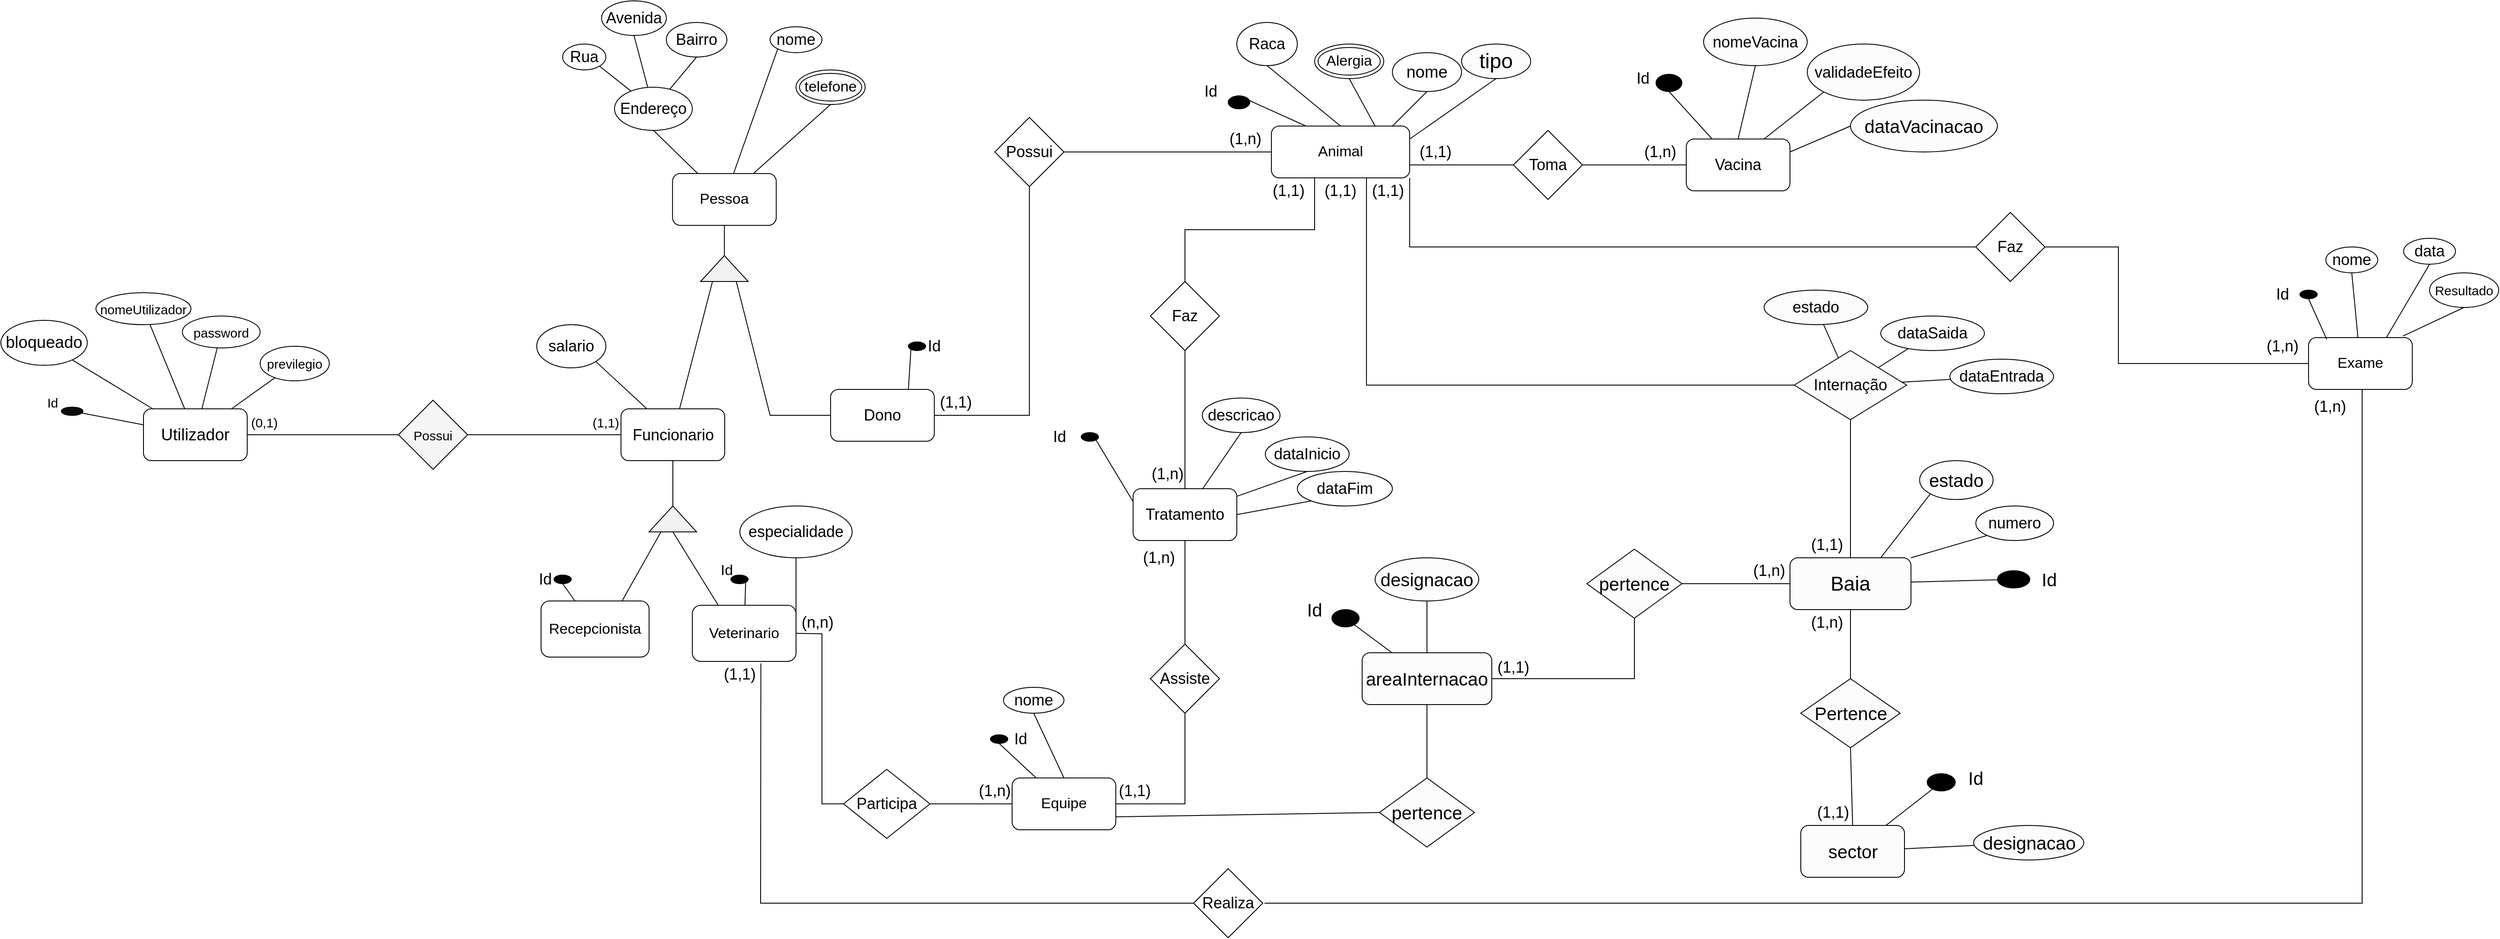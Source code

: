 <mxfile version="20.5.1" type="github" pages="8">
  <diagram id="R2lEEEUBdFMjLlhIrx00" name="MER">
    <mxGraphModel dx="3377" dy="2131" grid="1" gridSize="10" guides="1" tooltips="1" connect="1" arrows="1" fold="1" page="1" pageScale="1" pageWidth="850" pageHeight="1100" math="0" shadow="0" extFonts="Permanent Marker^https://fonts.googleapis.com/css?family=Permanent+Marker">
      <root>
        <mxCell id="0" />
        <mxCell id="1" parent="0" />
        <mxCell id="mkVEJ1RKQK83wrtBxNB6-1" style="edgeStyle=none;rounded=0;orthogonalLoop=1;jettySize=auto;html=1;exitX=0.5;exitY=1;exitDx=0;exitDy=0;entryX=1;entryY=0.5;entryDx=0;entryDy=0;fontSize=18;endArrow=none;endFill=0;" edge="1" parent="1" source="mkVEJ1RKQK83wrtBxNB6-2" target="mkVEJ1RKQK83wrtBxNB6-48">
          <mxGeometry relative="1" as="geometry" />
        </mxCell>
        <mxCell id="mkVEJ1RKQK83wrtBxNB6-2" value="Pessoa" style="rounded=1;whiteSpace=wrap;html=1;fontSize=17;" vertex="1" parent="1">
          <mxGeometry x="917.11" y="208" width="120" height="60" as="geometry" />
        </mxCell>
        <mxCell id="mkVEJ1RKQK83wrtBxNB6-3" style="edgeStyle=none;rounded=0;orthogonalLoop=1;jettySize=auto;html=1;exitX=1;exitY=0.75;exitDx=0;exitDy=0;entryX=0;entryY=0.5;entryDx=0;entryDy=0;fontSize=18;startArrow=none;startFill=0;endArrow=none;endFill=0;" edge="1" parent="1" source="mkVEJ1RKQK83wrtBxNB6-5" target="mkVEJ1RKQK83wrtBxNB6-101">
          <mxGeometry relative="1" as="geometry" />
        </mxCell>
        <mxCell id="mkVEJ1RKQK83wrtBxNB6-4" style="edgeStyle=none;rounded=0;orthogonalLoop=1;jettySize=auto;html=1;exitX=1;exitY=0;exitDx=0;exitDy=0;fontSize=18;startArrow=none;startFill=0;endArrow=none;endFill=0;entryX=0;entryY=0.5;entryDx=0;entryDy=0;" edge="1" parent="1" source="mkVEJ1RKQK83wrtBxNB6-158" target="mkVEJ1RKQK83wrtBxNB6-115">
          <mxGeometry relative="1" as="geometry">
            <mxPoint x="1970" y="563" as="targetPoint" />
            <Array as="points">
              <mxPoint x="1720" y="453" />
            </Array>
          </mxGeometry>
        </mxCell>
        <mxCell id="mkVEJ1RKQK83wrtBxNB6-5" value="Animal" style="rounded=1;whiteSpace=wrap;html=1;fontSize=17;" vertex="1" parent="1">
          <mxGeometry x="1610" y="153" width="160" height="60" as="geometry" />
        </mxCell>
        <mxCell id="mkVEJ1RKQK83wrtBxNB6-6" value="" style="edgeStyle=none;rounded=0;orthogonalLoop=1;jettySize=auto;html=1;fontSize=18;startArrow=none;startFill=0;endArrow=none;endFill=0;" edge="1" parent="1" source="mkVEJ1RKQK83wrtBxNB6-7">
          <mxGeometry relative="1" as="geometry">
            <mxPoint x="2730" y="428" as="targetPoint" />
          </mxGeometry>
        </mxCell>
        <mxCell id="mkVEJ1RKQK83wrtBxNB6-7" value="Exame" style="rounded=1;whiteSpace=wrap;html=1;fontSize=17;fillColor=#FFFFFF;" vertex="1" parent="1">
          <mxGeometry x="2810" y="398" width="120" height="60" as="geometry" />
        </mxCell>
        <mxCell id="mkVEJ1RKQK83wrtBxNB6-8" style="edgeStyle=none;rounded=0;orthogonalLoop=1;jettySize=auto;html=1;exitX=1;exitY=0.75;exitDx=0;exitDy=0;entryX=0;entryY=0.5;entryDx=0;entryDy=0;fontSize=21;startArrow=none;startFill=0;endArrow=none;endFill=0;" edge="1" parent="1" source="mkVEJ1RKQK83wrtBxNB6-9" target="mkVEJ1RKQK83wrtBxNB6-148">
          <mxGeometry relative="1" as="geometry" />
        </mxCell>
        <mxCell id="mkVEJ1RKQK83wrtBxNB6-9" value="Equipe" style="rounded=1;whiteSpace=wrap;html=1;fontSize=17;fillColor=#FFFFFF;" vertex="1" parent="1">
          <mxGeometry x="1310" y="908" width="120" height="60" as="geometry" />
        </mxCell>
        <mxCell id="mkVEJ1RKQK83wrtBxNB6-10" style="edgeStyle=none;rounded=0;orthogonalLoop=1;jettySize=auto;html=1;exitX=0.5;exitY=1;exitDx=0;exitDy=0;entryX=0.5;entryY=0;entryDx=0;entryDy=0;fontSize=18;endArrow=none;endFill=0;startArrow=none;startFill=0;" edge="1" parent="1" source="mkVEJ1RKQK83wrtBxNB6-11" target="mkVEJ1RKQK83wrtBxNB6-84">
          <mxGeometry relative="1" as="geometry">
            <Array as="points">
              <mxPoint x="1510" y="693" />
            </Array>
          </mxGeometry>
        </mxCell>
        <mxCell id="mkVEJ1RKQK83wrtBxNB6-11" value="Tratamento" style="rounded=1;whiteSpace=wrap;html=1;fontSize=18;fillColor=#FFFFFF;" vertex="1" parent="1">
          <mxGeometry x="1450" y="573" width="120" height="60" as="geometry" />
        </mxCell>
        <mxCell id="mkVEJ1RKQK83wrtBxNB6-12" style="edgeStyle=none;rounded=0;orthogonalLoop=1;jettySize=auto;html=1;exitX=0.5;exitY=1;exitDx=0;exitDy=0;fontSize=18;endArrow=none;endFill=0;" edge="1" parent="1" source="mkVEJ1RKQK83wrtBxNB6-13" target="mkVEJ1RKQK83wrtBxNB6-11">
          <mxGeometry relative="1" as="geometry" />
        </mxCell>
        <mxCell id="mkVEJ1RKQK83wrtBxNB6-13" value="descricao" style="ellipse;whiteSpace=wrap;html=1;fontSize=18;fillColor=#FFFFFF;" vertex="1" parent="1">
          <mxGeometry x="1530" y="468" width="90" height="40" as="geometry" />
        </mxCell>
        <mxCell id="mkVEJ1RKQK83wrtBxNB6-14" style="edgeStyle=none;rounded=0;orthogonalLoop=1;jettySize=auto;html=1;exitX=0.5;exitY=1;exitDx=0;exitDy=0;fontSize=18;endArrow=none;endFill=0;" edge="1" parent="1" source="mkVEJ1RKQK83wrtBxNB6-15" target="mkVEJ1RKQK83wrtBxNB6-11">
          <mxGeometry relative="1" as="geometry" />
        </mxCell>
        <mxCell id="mkVEJ1RKQK83wrtBxNB6-15" value="dataInicio" style="ellipse;whiteSpace=wrap;html=1;fontSize=18;fillColor=#FFFFFF;" vertex="1" parent="1">
          <mxGeometry x="1603" y="513" width="97" height="40" as="geometry" />
        </mxCell>
        <mxCell id="mkVEJ1RKQK83wrtBxNB6-16" style="edgeStyle=none;rounded=0;orthogonalLoop=1;jettySize=auto;html=1;exitX=1;exitY=1;exitDx=0;exitDy=0;entryX=0;entryY=0.25;entryDx=0;entryDy=0;fontSize=18;endArrow=none;endFill=0;" edge="1" parent="1" source="mkVEJ1RKQK83wrtBxNB6-17" target="mkVEJ1RKQK83wrtBxNB6-11">
          <mxGeometry relative="1" as="geometry" />
        </mxCell>
        <mxCell id="mkVEJ1RKQK83wrtBxNB6-17" value="" style="ellipse;whiteSpace=wrap;html=1;fontSize=18;fillColor=#000000;" vertex="1" parent="1">
          <mxGeometry x="1390" y="508" width="20" height="10" as="geometry" />
        </mxCell>
        <mxCell id="mkVEJ1RKQK83wrtBxNB6-18" value="Id" style="text;html=1;strokeColor=none;fillColor=none;align=center;verticalAlign=middle;whiteSpace=wrap;rounded=0;fontSize=18;" vertex="1" parent="1">
          <mxGeometry x="1335" y="498" width="60" height="30" as="geometry" />
        </mxCell>
        <mxCell id="mkVEJ1RKQK83wrtBxNB6-19" style="edgeStyle=none;rounded=0;orthogonalLoop=1;jettySize=auto;html=1;exitX=0.5;exitY=1;exitDx=0;exitDy=0;entryX=0.175;entryY=0.033;entryDx=0;entryDy=0;entryPerimeter=0;fontSize=18;endArrow=none;endFill=0;" edge="1" parent="1" source="mkVEJ1RKQK83wrtBxNB6-20" target="mkVEJ1RKQK83wrtBxNB6-7">
          <mxGeometry relative="1" as="geometry" />
        </mxCell>
        <mxCell id="mkVEJ1RKQK83wrtBxNB6-20" value="" style="ellipse;whiteSpace=wrap;html=1;fontSize=18;fillColor=#000000;" vertex="1" parent="1">
          <mxGeometry x="2800" y="343" width="20" height="10" as="geometry" />
        </mxCell>
        <mxCell id="mkVEJ1RKQK83wrtBxNB6-21" value="Id" style="text;html=1;strokeColor=none;fillColor=none;align=center;verticalAlign=middle;whiteSpace=wrap;rounded=0;fontSize=18;" vertex="1" parent="1">
          <mxGeometry x="2750" y="333" width="60" height="30" as="geometry" />
        </mxCell>
        <mxCell id="mkVEJ1RKQK83wrtBxNB6-22" style="edgeStyle=none;rounded=0;orthogonalLoop=1;jettySize=auto;html=1;exitX=0.5;exitY=1;exitDx=0;exitDy=0;fontSize=18;endArrow=none;endFill=0;" edge="1" parent="1" source="mkVEJ1RKQK83wrtBxNB6-23" target="mkVEJ1RKQK83wrtBxNB6-7">
          <mxGeometry relative="1" as="geometry" />
        </mxCell>
        <mxCell id="mkVEJ1RKQK83wrtBxNB6-23" value="nome" style="ellipse;whiteSpace=wrap;html=1;fontSize=18;fillColor=#FFFFFF;" vertex="1" parent="1">
          <mxGeometry x="2830" y="293" width="60" height="30" as="geometry" />
        </mxCell>
        <mxCell id="mkVEJ1RKQK83wrtBxNB6-24" style="edgeStyle=none;rounded=0;orthogonalLoop=1;jettySize=auto;html=1;exitX=0.5;exitY=1;exitDx=0;exitDy=0;fontSize=18;endArrow=none;endFill=0;entryX=0.75;entryY=0;entryDx=0;entryDy=0;" edge="1" parent="1" source="mkVEJ1RKQK83wrtBxNB6-25" target="mkVEJ1RKQK83wrtBxNB6-7">
          <mxGeometry relative="1" as="geometry">
            <mxPoint x="2890" y="393" as="targetPoint" />
          </mxGeometry>
        </mxCell>
        <mxCell id="mkVEJ1RKQK83wrtBxNB6-25" value="data" style="ellipse;whiteSpace=wrap;html=1;fontSize=18;fillColor=#FFFFFF;" vertex="1" parent="1">
          <mxGeometry x="2920" y="283" width="60" height="30" as="geometry" />
        </mxCell>
        <mxCell id="mkVEJ1RKQK83wrtBxNB6-26" value="Dono" style="rounded=1;whiteSpace=wrap;html=1;fontSize=18;fillColor=#FFFFFF;" vertex="1" parent="1">
          <mxGeometry x="1100" y="458" width="120" height="60" as="geometry" />
        </mxCell>
        <mxCell id="mkVEJ1RKQK83wrtBxNB6-27" style="edgeStyle=none;rounded=0;orthogonalLoop=1;jettySize=auto;html=1;exitX=0.5;exitY=1;exitDx=0;exitDy=0;entryX=0.75;entryY=0;entryDx=0;entryDy=0;fontSize=18;endArrow=none;endFill=0;" edge="1" parent="1" source="mkVEJ1RKQK83wrtBxNB6-28" target="mkVEJ1RKQK83wrtBxNB6-5">
          <mxGeometry relative="1" as="geometry" />
        </mxCell>
        <mxCell id="mkVEJ1RKQK83wrtBxNB6-28" value="Alergia" style="ellipse;shape=doubleEllipse;whiteSpace=wrap;html=1;fontSize=17;fillColor=#FFFFFF;" vertex="1" parent="1">
          <mxGeometry x="1660" y="58" width="80" height="40" as="geometry" />
        </mxCell>
        <mxCell id="mkVEJ1RKQK83wrtBxNB6-29" style="edgeStyle=none;rounded=0;orthogonalLoop=1;jettySize=auto;html=1;exitX=0.5;exitY=1;exitDx=0;exitDy=0;entryX=0.5;entryY=0;entryDx=0;entryDy=0;fontSize=18;endArrow=none;endFill=0;" edge="1" parent="1" source="mkVEJ1RKQK83wrtBxNB6-30" target="mkVEJ1RKQK83wrtBxNB6-5">
          <mxGeometry relative="1" as="geometry" />
        </mxCell>
        <mxCell id="mkVEJ1RKQK83wrtBxNB6-30" value="Raca" style="ellipse;whiteSpace=wrap;html=1;fontSize=18;fillColor=#FFFFFF;" vertex="1" parent="1">
          <mxGeometry x="1570" y="33" width="70" height="50" as="geometry" />
        </mxCell>
        <mxCell id="mkVEJ1RKQK83wrtBxNB6-31" style="edgeStyle=none;rounded=0;orthogonalLoop=1;jettySize=auto;html=1;exitX=0.5;exitY=0;exitDx=0;exitDy=0;entryX=0.25;entryY=0;entryDx=0;entryDy=0;fontSize=18;endArrow=none;endFill=0;" edge="1" parent="1" source="mkVEJ1RKQK83wrtBxNB6-32" target="mkVEJ1RKQK83wrtBxNB6-5">
          <mxGeometry relative="1" as="geometry" />
        </mxCell>
        <mxCell id="mkVEJ1RKQK83wrtBxNB6-32" value="" style="ellipse;whiteSpace=wrap;html=1;fontSize=18;fillColor=#000000;" vertex="1" parent="1">
          <mxGeometry x="1560" y="118" width="25" height="15" as="geometry" />
        </mxCell>
        <mxCell id="mkVEJ1RKQK83wrtBxNB6-33" value="Id" style="text;html=1;strokeColor=none;fillColor=none;align=center;verticalAlign=middle;whiteSpace=wrap;rounded=0;fontSize=18;" vertex="1" parent="1">
          <mxGeometry x="1510" y="98" width="60" height="30" as="geometry" />
        </mxCell>
        <mxCell id="mkVEJ1RKQK83wrtBxNB6-34" style="edgeStyle=none;rounded=0;orthogonalLoop=1;jettySize=auto;html=1;exitX=0;exitY=1;exitDx=0;exitDy=0;fontSize=18;endArrow=none;endFill=0;" edge="1" parent="1" source="mkVEJ1RKQK83wrtBxNB6-35" target="mkVEJ1RKQK83wrtBxNB6-2">
          <mxGeometry relative="1" as="geometry" />
        </mxCell>
        <mxCell id="mkVEJ1RKQK83wrtBxNB6-35" value="nome" style="ellipse;whiteSpace=wrap;html=1;fillColor=#FFFFFF;fontSize=18;" vertex="1" parent="1">
          <mxGeometry x="1030" y="38" width="60" height="30" as="geometry" />
        </mxCell>
        <mxCell id="mkVEJ1RKQK83wrtBxNB6-36" style="edgeStyle=none;rounded=0;orthogonalLoop=1;jettySize=auto;html=1;exitX=0.5;exitY=1;exitDx=0;exitDy=0;fontSize=18;endArrow=none;endFill=0;" edge="1" parent="1" source="mkVEJ1RKQK83wrtBxNB6-37" target="mkVEJ1RKQK83wrtBxNB6-2">
          <mxGeometry relative="1" as="geometry" />
        </mxCell>
        <mxCell id="mkVEJ1RKQK83wrtBxNB6-37" value="telefone" style="ellipse;shape=doubleEllipse;whiteSpace=wrap;html=1;fontSize=17;fillColor=#FFFFFF;" vertex="1" parent="1">
          <mxGeometry x="1060" y="88" width="80" height="40" as="geometry" />
        </mxCell>
        <mxCell id="mkVEJ1RKQK83wrtBxNB6-38" style="edgeStyle=none;rounded=0;orthogonalLoop=1;jettySize=auto;html=1;exitX=0.5;exitY=1;exitDx=0;exitDy=0;fontSize=18;endArrow=none;endFill=0;" edge="1" parent="1" source="mkVEJ1RKQK83wrtBxNB6-39" target="mkVEJ1RKQK83wrtBxNB6-2">
          <mxGeometry relative="1" as="geometry" />
        </mxCell>
        <mxCell id="mkVEJ1RKQK83wrtBxNB6-39" value="Endereço" style="ellipse;whiteSpace=wrap;html=1;fontSize=18;fillColor=#FFFFFF;" vertex="1" parent="1">
          <mxGeometry x="850" y="108" width="90" height="50" as="geometry" />
        </mxCell>
        <mxCell id="mkVEJ1RKQK83wrtBxNB6-40" style="edgeStyle=none;rounded=0;orthogonalLoop=1;jettySize=auto;html=1;exitX=1;exitY=1;exitDx=0;exitDy=0;strokeColor=#000000;strokeWidth=1;fontSize=18;endArrow=none;endFill=0;startSize=0;" edge="1" parent="1" source="mkVEJ1RKQK83wrtBxNB6-41" target="mkVEJ1RKQK83wrtBxNB6-39">
          <mxGeometry relative="1" as="geometry" />
        </mxCell>
        <mxCell id="mkVEJ1RKQK83wrtBxNB6-41" value="Rua" style="ellipse;whiteSpace=wrap;html=1;fontSize=18;fillColor=#FFFFFF;" vertex="1" parent="1">
          <mxGeometry x="790" y="58" width="50" height="30" as="geometry" />
        </mxCell>
        <mxCell id="mkVEJ1RKQK83wrtBxNB6-42" style="edgeStyle=none;rounded=0;orthogonalLoop=1;jettySize=auto;html=1;exitX=0.5;exitY=1;exitDx=0;exitDy=0;strokeColor=#000000;strokeWidth=1;fontSize=18;endArrow=none;endFill=0;startSize=0;" edge="1" parent="1" source="mkVEJ1RKQK83wrtBxNB6-43" target="mkVEJ1RKQK83wrtBxNB6-39">
          <mxGeometry relative="1" as="geometry" />
        </mxCell>
        <mxCell id="mkVEJ1RKQK83wrtBxNB6-43" value="Avenida" style="ellipse;whiteSpace=wrap;html=1;fontSize=18;fillColor=#FFFFFF;" vertex="1" parent="1">
          <mxGeometry x="835" y="8" width="75" height="40" as="geometry" />
        </mxCell>
        <mxCell id="mkVEJ1RKQK83wrtBxNB6-44" style="edgeStyle=none;rounded=0;orthogonalLoop=1;jettySize=auto;html=1;exitX=0.5;exitY=1;exitDx=0;exitDy=0;strokeColor=#000000;strokeWidth=1;fontSize=18;endArrow=none;endFill=0;startSize=0;" edge="1" parent="1" source="mkVEJ1RKQK83wrtBxNB6-45" target="mkVEJ1RKQK83wrtBxNB6-39">
          <mxGeometry relative="1" as="geometry" />
        </mxCell>
        <mxCell id="mkVEJ1RKQK83wrtBxNB6-45" value="Bairro" style="ellipse;whiteSpace=wrap;html=1;fontSize=18;fillColor=#FFFFFF;" vertex="1" parent="1">
          <mxGeometry x="910" y="33" width="70" height="40" as="geometry" />
        </mxCell>
        <mxCell id="mkVEJ1RKQK83wrtBxNB6-46" style="edgeStyle=none;rounded=0;orthogonalLoop=1;jettySize=auto;html=1;exitX=0;exitY=0.75;exitDx=0;exitDy=0;fontSize=18;endArrow=none;endFill=0;entryX=0;entryY=0.5;entryDx=0;entryDy=0;" edge="1" parent="1" source="mkVEJ1RKQK83wrtBxNB6-48" target="mkVEJ1RKQK83wrtBxNB6-26">
          <mxGeometry relative="1" as="geometry">
            <mxPoint x="1090" y="488" as="targetPoint" />
            <Array as="points">
              <mxPoint x="1030" y="488" />
            </Array>
          </mxGeometry>
        </mxCell>
        <mxCell id="mkVEJ1RKQK83wrtBxNB6-47" style="edgeStyle=none;rounded=0;orthogonalLoop=1;jettySize=auto;html=1;exitX=0;exitY=0.25;exitDx=0;exitDy=0;fontSize=18;endArrow=none;endFill=0;" edge="1" parent="1" source="mkVEJ1RKQK83wrtBxNB6-48" target="mkVEJ1RKQK83wrtBxNB6-54">
          <mxGeometry relative="1" as="geometry" />
        </mxCell>
        <mxCell id="mkVEJ1RKQK83wrtBxNB6-48" value="" style="triangle;whiteSpace=wrap;html=1;fontSize=18;fillColor=#F2F2F2;direction=north;" vertex="1" parent="1">
          <mxGeometry x="949.61" y="303" width="55" height="30" as="geometry" />
        </mxCell>
        <mxCell id="mkVEJ1RKQK83wrtBxNB6-49" style="edgeStyle=none;rounded=0;orthogonalLoop=1;jettySize=auto;html=1;exitX=0;exitY=1;exitDx=0;exitDy=0;entryX=0.75;entryY=0;entryDx=0;entryDy=0;fontSize=18;endArrow=none;endFill=0;" edge="1" parent="1" source="mkVEJ1RKQK83wrtBxNB6-50" target="mkVEJ1RKQK83wrtBxNB6-26">
          <mxGeometry relative="1" as="geometry" />
        </mxCell>
        <mxCell id="mkVEJ1RKQK83wrtBxNB6-50" value="" style="ellipse;whiteSpace=wrap;html=1;fontSize=18;fillColor=#000000;" vertex="1" parent="1">
          <mxGeometry x="1190" y="403" width="20" height="10" as="geometry" />
        </mxCell>
        <mxCell id="mkVEJ1RKQK83wrtBxNB6-51" value="Id" style="text;html=1;strokeColor=none;fillColor=none;align=center;verticalAlign=middle;whiteSpace=wrap;rounded=0;fontSize=18;" vertex="1" parent="1">
          <mxGeometry x="1190" y="393" width="60" height="30" as="geometry" />
        </mxCell>
        <mxCell id="mkVEJ1RKQK83wrtBxNB6-52" style="edgeStyle=none;rounded=0;orthogonalLoop=1;jettySize=auto;html=1;exitX=0.5;exitY=1;exitDx=0;exitDy=0;entryX=1;entryY=0.5;entryDx=0;entryDy=0;fontSize=18;endArrow=none;endFill=0;" edge="1" parent="1" source="mkVEJ1RKQK83wrtBxNB6-54" target="mkVEJ1RKQK83wrtBxNB6-66">
          <mxGeometry relative="1" as="geometry" />
        </mxCell>
        <mxCell id="mkVEJ1RKQK83wrtBxNB6-53" style="edgeStyle=none;rounded=0;orthogonalLoop=1;jettySize=auto;html=1;exitX=0;exitY=0.5;exitDx=0;exitDy=0;entryX=1;entryY=0.5;entryDx=0;entryDy=0;fontSize=15;endArrow=none;endFill=0;" edge="1" parent="1" source="mkVEJ1RKQK83wrtBxNB6-54" target="mkVEJ1RKQK83wrtBxNB6-181">
          <mxGeometry relative="1" as="geometry" />
        </mxCell>
        <mxCell id="mkVEJ1RKQK83wrtBxNB6-54" value="Funcionario" style="rounded=1;whiteSpace=wrap;html=1;fontSize=18;fillColor=#FFFFFF;" vertex="1" parent="1">
          <mxGeometry x="857.5" y="480.5" width="120" height="60" as="geometry" />
        </mxCell>
        <mxCell id="mkVEJ1RKQK83wrtBxNB6-55" value="Veterinario" style="rounded=1;whiteSpace=wrap;html=1;fontSize=17;" vertex="1" parent="1">
          <mxGeometry x="940" y="708" width="120" height="65" as="geometry" />
        </mxCell>
        <mxCell id="mkVEJ1RKQK83wrtBxNB6-56" style="edgeStyle=orthogonalEdgeStyle;rounded=0;orthogonalLoop=1;jettySize=auto;html=1;exitX=1;exitY=1;exitDx=0;exitDy=0;strokeWidth=0;startSize=0;strokeColor=none;" edge="1" parent="1" source="mkVEJ1RKQK83wrtBxNB6-58" target="mkVEJ1RKQK83wrtBxNB6-55">
          <mxGeometry relative="1" as="geometry" />
        </mxCell>
        <mxCell id="mkVEJ1RKQK83wrtBxNB6-57" style="rounded=0;orthogonalLoop=1;jettySize=auto;html=1;exitX=1;exitY=1;exitDx=0;exitDy=0;strokeWidth=1;startSize=0;endArrow=none;endFill=0;strokeColor=#000000;fontStyle=1" edge="1" parent="1" source="mkVEJ1RKQK83wrtBxNB6-58" target="mkVEJ1RKQK83wrtBxNB6-55">
          <mxGeometry relative="1" as="geometry" />
        </mxCell>
        <mxCell id="mkVEJ1RKQK83wrtBxNB6-58" value="" style="ellipse;whiteSpace=wrap;html=1;fillColor=#000000;" vertex="1" parent="1">
          <mxGeometry x="984.61" y="673" width="20" height="10" as="geometry" />
        </mxCell>
        <mxCell id="mkVEJ1RKQK83wrtBxNB6-59" value="Recepcionista" style="rounded=1;whiteSpace=wrap;html=1;fontSize=17;" vertex="1" parent="1">
          <mxGeometry x="765" y="703" width="125" height="65" as="geometry" />
        </mxCell>
        <mxCell id="mkVEJ1RKQK83wrtBxNB6-60" value="Id" style="text;html=1;strokeColor=none;fillColor=none;align=center;verticalAlign=middle;whiteSpace=wrap;rounded=0;fontSize=17;" vertex="1" parent="1">
          <mxGeometry x="949.61" y="653" width="60" height="30" as="geometry" />
        </mxCell>
        <mxCell id="mkVEJ1RKQK83wrtBxNB6-61" style="rounded=0;orthogonalLoop=1;jettySize=auto;html=1;exitX=0.5;exitY=1;exitDx=0;exitDy=0;endArrow=none;endFill=0;" edge="1" parent="1" source="mkVEJ1RKQK83wrtBxNB6-62" target="mkVEJ1RKQK83wrtBxNB6-59">
          <mxGeometry relative="1" as="geometry" />
        </mxCell>
        <mxCell id="mkVEJ1RKQK83wrtBxNB6-62" value="" style="ellipse;whiteSpace=wrap;html=1;fillColor=#000000;" vertex="1" parent="1">
          <mxGeometry x="780" y="673" width="20" height="10" as="geometry" />
        </mxCell>
        <mxCell id="mkVEJ1RKQK83wrtBxNB6-63" value="Id" style="text;html=1;strokeColor=none;fillColor=none;align=center;verticalAlign=middle;whiteSpace=wrap;rounded=0;fontSize=18;" vertex="1" parent="1">
          <mxGeometry x="740" y="663" width="60" height="30" as="geometry" />
        </mxCell>
        <mxCell id="mkVEJ1RKQK83wrtBxNB6-64" style="edgeStyle=none;rounded=0;orthogonalLoop=1;jettySize=auto;html=1;exitX=0;exitY=0.25;exitDx=0;exitDy=0;entryX=0.75;entryY=0;entryDx=0;entryDy=0;fontSize=18;endArrow=none;endFill=0;" edge="1" parent="1" source="mkVEJ1RKQK83wrtBxNB6-66" target="mkVEJ1RKQK83wrtBxNB6-59">
          <mxGeometry relative="1" as="geometry" />
        </mxCell>
        <mxCell id="mkVEJ1RKQK83wrtBxNB6-65" style="edgeStyle=none;rounded=0;orthogonalLoop=1;jettySize=auto;html=1;exitX=0;exitY=0.5;exitDx=0;exitDy=0;entryX=0.25;entryY=0;entryDx=0;entryDy=0;fontSize=18;endArrow=none;endFill=0;" edge="1" parent="1" source="mkVEJ1RKQK83wrtBxNB6-66" target="mkVEJ1RKQK83wrtBxNB6-55">
          <mxGeometry relative="1" as="geometry" />
        </mxCell>
        <mxCell id="mkVEJ1RKQK83wrtBxNB6-66" value="" style="triangle;whiteSpace=wrap;html=1;fontSize=18;fillColor=#F2F2F2;direction=north;" vertex="1" parent="1">
          <mxGeometry x="890" y="593" width="55" height="30" as="geometry" />
        </mxCell>
        <mxCell id="mkVEJ1RKQK83wrtBxNB6-67" style="edgeStyle=none;rounded=0;orthogonalLoop=1;jettySize=auto;html=1;exitX=0.5;exitY=1;exitDx=0;exitDy=0;entryX=1;entryY=0.25;entryDx=0;entryDy=0;fontSize=18;endArrow=none;endFill=0;" edge="1" parent="1" source="mkVEJ1RKQK83wrtBxNB6-68" target="mkVEJ1RKQK83wrtBxNB6-55">
          <mxGeometry relative="1" as="geometry" />
        </mxCell>
        <mxCell id="mkVEJ1RKQK83wrtBxNB6-68" value="especialidade" style="ellipse;whiteSpace=wrap;html=1;fontSize=18;fillColor=#FFFFFF;" vertex="1" parent="1">
          <mxGeometry x="995" y="593" width="130" height="60" as="geometry" />
        </mxCell>
        <mxCell id="mkVEJ1RKQK83wrtBxNB6-69" style="edgeStyle=none;rounded=0;orthogonalLoop=1;jettySize=auto;html=1;exitX=1;exitY=1;exitDx=0;exitDy=0;entryX=0.25;entryY=0;entryDx=0;entryDy=0;fontSize=18;endArrow=none;endFill=0;" edge="1" parent="1" source="mkVEJ1RKQK83wrtBxNB6-70" target="mkVEJ1RKQK83wrtBxNB6-54">
          <mxGeometry relative="1" as="geometry" />
        </mxCell>
        <mxCell id="mkVEJ1RKQK83wrtBxNB6-70" value="salario" style="ellipse;whiteSpace=wrap;html=1;fontSize=18;fillColor=#FFFFFF;" vertex="1" parent="1">
          <mxGeometry x="760" y="383" width="80" height="50" as="geometry" />
        </mxCell>
        <mxCell id="mkVEJ1RKQK83wrtBxNB6-71" style="edgeStyle=none;rounded=0;orthogonalLoop=1;jettySize=auto;html=1;exitX=0;exitY=0.5;exitDx=0;exitDy=0;fontSize=18;endArrow=none;endFill=0;startArrow=none;startFill=0;entryX=1;entryY=0.5;entryDx=0;entryDy=0;" edge="1" parent="1" source="mkVEJ1RKQK83wrtBxNB6-5" target="mkVEJ1RKQK83wrtBxNB6-73">
          <mxGeometry relative="1" as="geometry">
            <mxPoint x="1450" y="293" as="targetPoint" />
          </mxGeometry>
        </mxCell>
        <mxCell id="mkVEJ1RKQK83wrtBxNB6-72" style="edgeStyle=none;rounded=0;orthogonalLoop=1;jettySize=auto;html=1;entryX=0.5;entryY=1;entryDx=0;entryDy=0;fontSize=20;startArrow=none;startFill=0;endArrow=none;endFill=0;exitX=1;exitY=0.5;exitDx=0;exitDy=0;" edge="1" parent="1" source="mkVEJ1RKQK83wrtBxNB6-26" target="mkVEJ1RKQK83wrtBxNB6-73">
          <mxGeometry relative="1" as="geometry">
            <mxPoint x="1300" y="553" as="sourcePoint" />
            <Array as="points">
              <mxPoint x="1330" y="488" />
            </Array>
          </mxGeometry>
        </mxCell>
        <mxCell id="mkVEJ1RKQK83wrtBxNB6-73" value="Possui" style="rhombus;whiteSpace=wrap;html=1;fontSize=18;fillColor=#FFFFFF;" vertex="1" parent="1">
          <mxGeometry x="1290" y="143" width="80" height="80" as="geometry" />
        </mxCell>
        <mxCell id="mkVEJ1RKQK83wrtBxNB6-74" style="edgeStyle=none;rounded=0;orthogonalLoop=1;jettySize=auto;html=1;fontSize=18;endArrow=none;endFill=0;startArrow=none;startFill=0;entryX=0;entryY=0.5;entryDx=0;entryDy=0;exitX=1;exitY=1;exitDx=0;exitDy=0;" edge="1" parent="1" source="mkVEJ1RKQK83wrtBxNB6-5" target="mkVEJ1RKQK83wrtBxNB6-76">
          <mxGeometry relative="1" as="geometry">
            <mxPoint x="1770" y="193" as="sourcePoint" />
            <mxPoint x="1770" y="193" as="targetPoint" />
            <Array as="points">
              <mxPoint x="1770" y="293" />
            </Array>
          </mxGeometry>
        </mxCell>
        <mxCell id="mkVEJ1RKQK83wrtBxNB6-75" style="edgeStyle=none;rounded=0;orthogonalLoop=1;jettySize=auto;html=1;fontSize=18;endArrow=none;endFill=0;startArrow=none;startFill=0;entryX=1;entryY=0.5;entryDx=0;entryDy=0;exitX=0;exitY=0.5;exitDx=0;exitDy=0;" edge="1" parent="1" source="mkVEJ1RKQK83wrtBxNB6-7" target="mkVEJ1RKQK83wrtBxNB6-76">
          <mxGeometry relative="1" as="geometry">
            <mxPoint x="2280" y="513" as="sourcePoint" />
            <mxPoint x="2450" y="123" as="targetPoint" />
            <Array as="points">
              <mxPoint x="2590" y="428" />
              <mxPoint x="2590" y="293" />
            </Array>
          </mxGeometry>
        </mxCell>
        <mxCell id="mkVEJ1RKQK83wrtBxNB6-76" value="Faz" style="rhombus;whiteSpace=wrap;html=1;fontSize=18;fillColor=#FFFFFF;" vertex="1" parent="1">
          <mxGeometry x="2425" y="253" width="80" height="80" as="geometry" />
        </mxCell>
        <mxCell id="mkVEJ1RKQK83wrtBxNB6-77" style="edgeStyle=none;rounded=0;orthogonalLoop=1;jettySize=auto;html=1;entryX=0.5;entryY=1;entryDx=0;entryDy=0;fontSize=18;endArrow=none;endFill=0;startArrow=none;startFill=0;" edge="1" parent="1" source="mkVEJ1RKQK83wrtBxNB6-11" target="mkVEJ1RKQK83wrtBxNB6-79">
          <mxGeometry relative="1" as="geometry">
            <mxPoint x="1520" y="513" as="sourcePoint" />
          </mxGeometry>
        </mxCell>
        <mxCell id="mkVEJ1RKQK83wrtBxNB6-78" style="edgeStyle=none;rounded=0;orthogonalLoop=1;jettySize=auto;html=1;exitX=1;exitY=0;exitDx=0;exitDy=0;fontSize=18;endArrow=none;endFill=0;startArrow=none;startFill=0;entryX=0.5;entryY=0;entryDx=0;entryDy=0;" edge="1" parent="1" source="mkVEJ1RKQK83wrtBxNB6-157" target="mkVEJ1RKQK83wrtBxNB6-79">
          <mxGeometry relative="1" as="geometry">
            <mxPoint x="1780" y="313" as="targetPoint" />
            <Array as="points">
              <mxPoint x="1660" y="273" />
              <mxPoint x="1510" y="273" />
            </Array>
          </mxGeometry>
        </mxCell>
        <mxCell id="mkVEJ1RKQK83wrtBxNB6-79" value="Faz" style="rhombus;whiteSpace=wrap;html=1;fontSize=18;fillColor=#FFFFFF;" vertex="1" parent="1">
          <mxGeometry x="1470" y="333" width="80" height="80" as="geometry" />
        </mxCell>
        <mxCell id="mkVEJ1RKQK83wrtBxNB6-80" style="edgeStyle=none;rounded=0;orthogonalLoop=1;jettySize=auto;html=1;entryX=1;entryY=0.5;entryDx=0;entryDy=0;fontSize=18;endArrow=none;endFill=0;startArrow=none;startFill=0;exitX=0.5;exitY=1;exitDx=0;exitDy=0;" edge="1" parent="1">
          <mxGeometry relative="1" as="geometry">
            <mxPoint x="2872" y="458" as="sourcePoint" />
            <Array as="points">
              <mxPoint x="2872" y="1053" />
            </Array>
            <mxPoint x="1602" y="1053" as="targetPoint" />
          </mxGeometry>
        </mxCell>
        <mxCell id="mkVEJ1RKQK83wrtBxNB6-81" style="edgeStyle=none;rounded=0;orthogonalLoop=1;jettySize=auto;html=1;exitX=0.661;exitY=1.036;exitDx=0;exitDy=0;fontSize=18;endArrow=none;endFill=0;startArrow=none;startFill=0;exitPerimeter=0;entryX=0;entryY=0.5;entryDx=0;entryDy=0;" edge="1" parent="1" source="mkVEJ1RKQK83wrtBxNB6-55" target="mkVEJ1RKQK83wrtBxNB6-82">
          <mxGeometry relative="1" as="geometry">
            <mxPoint x="850" y="1013" as="targetPoint" />
            <Array as="points">
              <mxPoint x="1019" y="1053" />
            </Array>
          </mxGeometry>
        </mxCell>
        <mxCell id="mkVEJ1RKQK83wrtBxNB6-82" value="Realiza" style="rhombus;whiteSpace=wrap;html=1;fontSize=18;fillColor=#FFFFFF;" vertex="1" parent="1">
          <mxGeometry x="1520" y="1013" width="80" height="80" as="geometry" />
        </mxCell>
        <mxCell id="mkVEJ1RKQK83wrtBxNB6-83" style="edgeStyle=none;rounded=0;orthogonalLoop=1;jettySize=auto;html=1;entryX=0.5;entryY=1;entryDx=0;entryDy=0;fontSize=18;endArrow=none;endFill=0;startArrow=none;startFill=0;exitX=1;exitY=0.5;exitDx=0;exitDy=0;" edge="1" parent="1" source="mkVEJ1RKQK83wrtBxNB6-9" target="mkVEJ1RKQK83wrtBxNB6-84">
          <mxGeometry relative="1" as="geometry">
            <mxPoint x="1560" y="923" as="sourcePoint" />
            <Array as="points">
              <mxPoint x="1510" y="938" />
            </Array>
          </mxGeometry>
        </mxCell>
        <mxCell id="mkVEJ1RKQK83wrtBxNB6-84" value="Assiste" style="rhombus;whiteSpace=wrap;html=1;fontSize=18;fillColor=#FFFFFF;" vertex="1" parent="1">
          <mxGeometry x="1470" y="753" width="80" height="80" as="geometry" />
        </mxCell>
        <mxCell id="mkVEJ1RKQK83wrtBxNB6-85" style="edgeStyle=none;rounded=0;orthogonalLoop=1;jettySize=auto;html=1;exitX=0;exitY=0.5;exitDx=0;exitDy=0;fontSize=18;endArrow=none;endFill=0;startArrow=none;startFill=0;entryX=1;entryY=0.5;entryDx=0;entryDy=0;" edge="1" parent="1" source="mkVEJ1RKQK83wrtBxNB6-9" target="mkVEJ1RKQK83wrtBxNB6-87">
          <mxGeometry relative="1" as="geometry">
            <mxPoint x="1255" y="1008" as="targetPoint" />
          </mxGeometry>
        </mxCell>
        <mxCell id="mkVEJ1RKQK83wrtBxNB6-86" style="edgeStyle=none;rounded=0;orthogonalLoop=1;jettySize=auto;html=1;exitX=1;exitY=0.5;exitDx=0;exitDy=0;fontSize=18;endArrow=none;endFill=0;startArrow=none;startFill=0;entryX=0;entryY=0.5;entryDx=0;entryDy=0;" edge="1" parent="1" source="mkVEJ1RKQK83wrtBxNB6-55" target="mkVEJ1RKQK83wrtBxNB6-87">
          <mxGeometry relative="1" as="geometry">
            <mxPoint x="1170" y="663" as="targetPoint" />
            <Array as="points">
              <mxPoint x="1090" y="741" />
              <mxPoint x="1090" y="843" />
              <mxPoint x="1090" y="938" />
            </Array>
          </mxGeometry>
        </mxCell>
        <mxCell id="mkVEJ1RKQK83wrtBxNB6-87" value="Participa" style="rhombus;whiteSpace=wrap;html=1;fontSize=18;fillColor=#FFFFFF;" vertex="1" parent="1">
          <mxGeometry x="1115" y="898" width="100" height="80" as="geometry" />
        </mxCell>
        <mxCell id="mkVEJ1RKQK83wrtBxNB6-88" style="edgeStyle=none;rounded=0;orthogonalLoop=1;jettySize=auto;html=1;exitX=0.5;exitY=1;exitDx=0;exitDy=0;fontSize=18;endArrow=none;endFill=0;" edge="1" parent="1" source="mkVEJ1RKQK83wrtBxNB6-89" target="mkVEJ1RKQK83wrtBxNB6-9">
          <mxGeometry relative="1" as="geometry" />
        </mxCell>
        <mxCell id="mkVEJ1RKQK83wrtBxNB6-89" value="" style="ellipse;whiteSpace=wrap;html=1;fontSize=18;fillColor=#000000;" vertex="1" parent="1">
          <mxGeometry x="1285" y="858" width="20" height="10" as="geometry" />
        </mxCell>
        <mxCell id="mkVEJ1RKQK83wrtBxNB6-90" value="Id" style="text;html=1;strokeColor=none;fillColor=none;align=center;verticalAlign=middle;whiteSpace=wrap;rounded=0;fontSize=18;" vertex="1" parent="1">
          <mxGeometry x="1290" y="848" width="60" height="30" as="geometry" />
        </mxCell>
        <mxCell id="mkVEJ1RKQK83wrtBxNB6-91" style="edgeStyle=none;rounded=0;orthogonalLoop=1;jettySize=auto;html=1;exitX=0.5;exitY=1;exitDx=0;exitDy=0;entryX=0.5;entryY=0;entryDx=0;entryDy=0;fontSize=19;endArrow=none;endFill=0;" edge="1" parent="1" source="mkVEJ1RKQK83wrtBxNB6-92" target="mkVEJ1RKQK83wrtBxNB6-9">
          <mxGeometry relative="1" as="geometry" />
        </mxCell>
        <mxCell id="mkVEJ1RKQK83wrtBxNB6-92" value="nome" style="ellipse;whiteSpace=wrap;html=1;fontSize=18;fillColor=#FFFFFF;" vertex="1" parent="1">
          <mxGeometry x="1300" y="803" width="70" height="30" as="geometry" />
        </mxCell>
        <mxCell id="mkVEJ1RKQK83wrtBxNB6-93" style="edgeStyle=none;rounded=0;orthogonalLoop=1;jettySize=auto;html=1;exitX=0.5;exitY=1;exitDx=0;exitDy=0;entryX=0.875;entryY=0;entryDx=0;entryDy=0;entryPerimeter=0;fontSize=20;endArrow=none;endFill=0;" edge="1" parent="1" source="mkVEJ1RKQK83wrtBxNB6-94" target="mkVEJ1RKQK83wrtBxNB6-5">
          <mxGeometry relative="1" as="geometry" />
        </mxCell>
        <mxCell id="mkVEJ1RKQK83wrtBxNB6-94" value="nome" style="ellipse;whiteSpace=wrap;html=1;fontSize=19;fillColor=#FFFFFF;" vertex="1" parent="1">
          <mxGeometry x="1750" y="68" width="80" height="45" as="geometry" />
        </mxCell>
        <mxCell id="mkVEJ1RKQK83wrtBxNB6-95" style="rounded=0;orthogonalLoop=1;jettySize=auto;html=1;exitX=0.5;exitY=1;exitDx=0;exitDy=0;entryX=0.911;entryY=-0.03;entryDx=0;entryDy=0;fontSize=15;startArrow=none;startFill=0;endArrow=none;endFill=0;entryPerimeter=0;" edge="1" parent="1" source="mkVEJ1RKQK83wrtBxNB6-96" target="mkVEJ1RKQK83wrtBxNB6-7">
          <mxGeometry relative="1" as="geometry" />
        </mxCell>
        <mxCell id="mkVEJ1RKQK83wrtBxNB6-96" value="Resultado" style="ellipse;whiteSpace=wrap;html=1;fontSize=15;" vertex="1" parent="1">
          <mxGeometry x="2950" y="323" width="80" height="40" as="geometry" />
        </mxCell>
        <mxCell id="mkVEJ1RKQK83wrtBxNB6-97" style="edgeStyle=none;rounded=0;orthogonalLoop=1;jettySize=auto;html=1;exitX=0;exitY=1;exitDx=0;exitDy=0;entryX=1;entryY=0.5;entryDx=0;entryDy=0;fontSize=18;startArrow=none;startFill=0;endArrow=none;endFill=0;" edge="1" parent="1" source="mkVEJ1RKQK83wrtBxNB6-98" target="mkVEJ1RKQK83wrtBxNB6-11">
          <mxGeometry relative="1" as="geometry" />
        </mxCell>
        <mxCell id="mkVEJ1RKQK83wrtBxNB6-98" value="dataFim" style="ellipse;whiteSpace=wrap;html=1;fontSize=18;" vertex="1" parent="1">
          <mxGeometry x="1640" y="553" width="110" height="40" as="geometry" />
        </mxCell>
        <mxCell id="mkVEJ1RKQK83wrtBxNB6-99" style="edgeStyle=none;rounded=0;orthogonalLoop=1;jettySize=auto;html=1;exitX=0;exitY=0.5;exitDx=0;exitDy=0;entryX=1;entryY=0.5;entryDx=0;entryDy=0;fontSize=18;startArrow=none;startFill=0;endArrow=none;endFill=0;" edge="1" parent="1" source="mkVEJ1RKQK83wrtBxNB6-100" target="mkVEJ1RKQK83wrtBxNB6-101">
          <mxGeometry relative="1" as="geometry" />
        </mxCell>
        <mxCell id="mkVEJ1RKQK83wrtBxNB6-100" value="Vacina" style="rounded=1;whiteSpace=wrap;html=1;fontSize=18;" vertex="1" parent="1">
          <mxGeometry x="2090" y="168" width="120" height="60" as="geometry" />
        </mxCell>
        <mxCell id="mkVEJ1RKQK83wrtBxNB6-101" value="Toma" style="rhombus;whiteSpace=wrap;html=1;fontSize=18;" vertex="1" parent="1">
          <mxGeometry x="1890" y="158" width="80" height="80" as="geometry" />
        </mxCell>
        <mxCell id="mkVEJ1RKQK83wrtBxNB6-102" style="edgeStyle=none;rounded=0;orthogonalLoop=1;jettySize=auto;html=1;exitX=0.5;exitY=1;exitDx=0;exitDy=0;entryX=0.25;entryY=0;entryDx=0;entryDy=0;fontSize=18;startArrow=none;startFill=0;endArrow=none;endFill=0;" edge="1" parent="1" source="mkVEJ1RKQK83wrtBxNB6-103" target="mkVEJ1RKQK83wrtBxNB6-100">
          <mxGeometry relative="1" as="geometry" />
        </mxCell>
        <mxCell id="mkVEJ1RKQK83wrtBxNB6-103" value="" style="ellipse;whiteSpace=wrap;html=1;fontSize=18;fillColor=#000000;" vertex="1" parent="1">
          <mxGeometry x="2055" y="93" width="30" height="20" as="geometry" />
        </mxCell>
        <mxCell id="mkVEJ1RKQK83wrtBxNB6-104" value="Id" style="text;html=1;strokeColor=none;fillColor=none;align=center;verticalAlign=middle;whiteSpace=wrap;rounded=0;fontSize=18;" vertex="1" parent="1">
          <mxGeometry x="2010" y="83" width="60" height="30" as="geometry" />
        </mxCell>
        <mxCell id="mkVEJ1RKQK83wrtBxNB6-105" style="edgeStyle=none;rounded=0;orthogonalLoop=1;jettySize=auto;html=1;exitX=0.5;exitY=1;exitDx=0;exitDy=0;entryX=0.5;entryY=0;entryDx=0;entryDy=0;fontSize=18;startArrow=none;startFill=0;endArrow=none;endFill=0;" edge="1" parent="1" source="mkVEJ1RKQK83wrtBxNB6-106" target="mkVEJ1RKQK83wrtBxNB6-100">
          <mxGeometry relative="1" as="geometry" />
        </mxCell>
        <mxCell id="mkVEJ1RKQK83wrtBxNB6-106" value="nomeVacina" style="ellipse;whiteSpace=wrap;html=1;fontSize=18;fillColor=#FCFCFC;" vertex="1" parent="1">
          <mxGeometry x="2110" y="28" width="120" height="55" as="geometry" />
        </mxCell>
        <mxCell id="mkVEJ1RKQK83wrtBxNB6-107" style="edgeStyle=none;rounded=0;orthogonalLoop=1;jettySize=auto;html=1;exitX=0;exitY=1;exitDx=0;exitDy=0;entryX=0.75;entryY=0;entryDx=0;entryDy=0;fontSize=18;startArrow=none;startFill=0;endArrow=none;endFill=0;" edge="1" parent="1" source="mkVEJ1RKQK83wrtBxNB6-108" target="mkVEJ1RKQK83wrtBxNB6-100">
          <mxGeometry relative="1" as="geometry" />
        </mxCell>
        <mxCell id="mkVEJ1RKQK83wrtBxNB6-108" value="validadeEfeito" style="ellipse;whiteSpace=wrap;html=1;fontSize=18;fillColor=#FCFCFC;" vertex="1" parent="1">
          <mxGeometry x="2230" y="58" width="130" height="65" as="geometry" />
        </mxCell>
        <mxCell id="mkVEJ1RKQK83wrtBxNB6-109" style="edgeStyle=none;rounded=0;orthogonalLoop=1;jettySize=auto;html=1;entryX=0.5;entryY=1;entryDx=0;entryDy=0;fontSize=18;startArrow=none;startFill=0;endArrow=none;endFill=0;" edge="1" parent="1" source="mkVEJ1RKQK83wrtBxNB6-108" target="mkVEJ1RKQK83wrtBxNB6-108">
          <mxGeometry relative="1" as="geometry" />
        </mxCell>
        <mxCell id="mkVEJ1RKQK83wrtBxNB6-110" style="edgeStyle=none;rounded=0;orthogonalLoop=1;jettySize=auto;html=1;exitX=0.5;exitY=1;exitDx=0;exitDy=0;entryX=1;entryY=0.25;entryDx=0;entryDy=0;fontSize=24;startArrow=none;startFill=0;endArrow=none;endFill=0;" edge="1" parent="1" source="mkVEJ1RKQK83wrtBxNB6-111" target="mkVEJ1RKQK83wrtBxNB6-5">
          <mxGeometry relative="1" as="geometry" />
        </mxCell>
        <mxCell id="mkVEJ1RKQK83wrtBxNB6-111" value="tipo" style="ellipse;whiteSpace=wrap;html=1;fontSize=24;fillColor=#FCFCFC;" vertex="1" parent="1">
          <mxGeometry x="1830" y="58" width="80" height="40" as="geometry" />
        </mxCell>
        <mxCell id="mkVEJ1RKQK83wrtBxNB6-112" value="" style="edgeStyle=none;rounded=0;orthogonalLoop=1;jettySize=auto;html=1;fontSize=21;startArrow=none;startFill=0;endArrow=none;endFill=0;" edge="1" parent="1" source="mkVEJ1RKQK83wrtBxNB6-115" target="mkVEJ1RKQK83wrtBxNB6-127">
          <mxGeometry relative="1" as="geometry" />
        </mxCell>
        <mxCell id="mkVEJ1RKQK83wrtBxNB6-113" value="" style="edgeStyle=none;rounded=0;orthogonalLoop=1;jettySize=auto;html=1;fontSize=21;startArrow=none;startFill=0;endArrow=none;endFill=0;" edge="1" parent="1" source="mkVEJ1RKQK83wrtBxNB6-115" target="mkVEJ1RKQK83wrtBxNB6-138">
          <mxGeometry relative="1" as="geometry" />
        </mxCell>
        <mxCell id="mkVEJ1RKQK83wrtBxNB6-114" value="" style="edgeStyle=none;rounded=0;orthogonalLoop=1;jettySize=auto;html=1;fontSize=21;startArrow=none;startFill=0;endArrow=none;endFill=0;" edge="1" parent="1" source="mkVEJ1RKQK83wrtBxNB6-115" target="mkVEJ1RKQK83wrtBxNB6-139">
          <mxGeometry relative="1" as="geometry" />
        </mxCell>
        <mxCell id="mkVEJ1RKQK83wrtBxNB6-115" value="Internação" style="rhombus;whiteSpace=wrap;html=1;fontSize=18;fillColor=#FCFCFC;" vertex="1" parent="1">
          <mxGeometry x="2215" y="413" width="130" height="80" as="geometry" />
        </mxCell>
        <mxCell id="mkVEJ1RKQK83wrtBxNB6-116" style="edgeStyle=none;rounded=0;orthogonalLoop=1;jettySize=auto;html=1;exitX=0.5;exitY=0;exitDx=0;exitDy=0;fontSize=18;startArrow=none;startFill=0;endArrow=none;endFill=0;entryX=0.5;entryY=1;entryDx=0;entryDy=0;" edge="1" parent="1" source="mkVEJ1RKQK83wrtBxNB6-120" target="mkVEJ1RKQK83wrtBxNB6-115">
          <mxGeometry relative="1" as="geometry">
            <mxPoint x="2295" y="563" as="targetPoint" />
          </mxGeometry>
        </mxCell>
        <mxCell id="mkVEJ1RKQK83wrtBxNB6-117" value="" style="edgeStyle=none;rounded=0;orthogonalLoop=1;jettySize=auto;html=1;fontSize=21;startArrow=none;startFill=0;endArrow=none;endFill=0;" edge="1" parent="1" source="mkVEJ1RKQK83wrtBxNB6-120" target="mkVEJ1RKQK83wrtBxNB6-125">
          <mxGeometry relative="1" as="geometry" />
        </mxCell>
        <mxCell id="mkVEJ1RKQK83wrtBxNB6-118" style="edgeStyle=none;rounded=0;orthogonalLoop=1;jettySize=auto;html=1;exitX=0.5;exitY=1;exitDx=0;exitDy=0;entryX=0.5;entryY=0;entryDx=0;entryDy=0;fontSize=21;startArrow=none;startFill=0;endArrow=none;endFill=0;" edge="1" parent="1" source="mkVEJ1RKQK83wrtBxNB6-120" target="mkVEJ1RKQK83wrtBxNB6-134">
          <mxGeometry relative="1" as="geometry" />
        </mxCell>
        <mxCell id="mkVEJ1RKQK83wrtBxNB6-119" style="edgeStyle=none;rounded=0;orthogonalLoop=1;jettySize=auto;html=1;exitX=0;exitY=0.5;exitDx=0;exitDy=0;entryX=1;entryY=0.5;entryDx=0;entryDy=0;fontSize=21;startArrow=none;startFill=0;endArrow=none;endFill=0;" edge="1" parent="1" source="mkVEJ1RKQK83wrtBxNB6-120" target="mkVEJ1RKQK83wrtBxNB6-149">
          <mxGeometry relative="1" as="geometry" />
        </mxCell>
        <mxCell id="mkVEJ1RKQK83wrtBxNB6-120" value="Baia" style="rounded=1;whiteSpace=wrap;html=1;fontSize=23;fillColor=#FCFCFC;" vertex="1" parent="1">
          <mxGeometry x="2210" y="653" width="140" height="60" as="geometry" />
        </mxCell>
        <mxCell id="mkVEJ1RKQK83wrtBxNB6-121" style="edgeStyle=none;rounded=0;orthogonalLoop=1;jettySize=auto;html=1;exitX=0;exitY=1;exitDx=0;exitDy=0;entryX=1;entryY=0;entryDx=0;entryDy=0;fontSize=18;startArrow=none;startFill=0;endArrow=none;endFill=0;" edge="1" parent="1" source="mkVEJ1RKQK83wrtBxNB6-122" target="mkVEJ1RKQK83wrtBxNB6-120">
          <mxGeometry relative="1" as="geometry" />
        </mxCell>
        <mxCell id="mkVEJ1RKQK83wrtBxNB6-122" value="numero" style="ellipse;whiteSpace=wrap;html=1;fontSize=18;fillColor=#FCFCFC;" vertex="1" parent="1">
          <mxGeometry x="2425" y="593" width="90" height="40" as="geometry" />
        </mxCell>
        <mxCell id="mkVEJ1RKQK83wrtBxNB6-123" style="edgeStyle=none;rounded=0;orthogonalLoop=1;jettySize=auto;html=1;exitX=0;exitY=1;exitDx=0;exitDy=0;entryX=0.75;entryY=0;entryDx=0;entryDy=0;fontSize=21;startArrow=none;startFill=0;endArrow=none;endFill=0;" edge="1" parent="1" source="mkVEJ1RKQK83wrtBxNB6-124" target="mkVEJ1RKQK83wrtBxNB6-120">
          <mxGeometry relative="1" as="geometry" />
        </mxCell>
        <mxCell id="mkVEJ1RKQK83wrtBxNB6-124" value="estado" style="ellipse;whiteSpace=wrap;html=1;fontSize=21;fillColor=#FCFCFC;" vertex="1" parent="1">
          <mxGeometry x="2360" y="540.5" width="85" height="45" as="geometry" />
        </mxCell>
        <mxCell id="mkVEJ1RKQK83wrtBxNB6-125" value="" style="ellipse;whiteSpace=wrap;html=1;fontSize=18;fillColor=#000000;rounded=1;" vertex="1" parent="1">
          <mxGeometry x="2450" y="668" width="37.5" height="20" as="geometry" />
        </mxCell>
        <mxCell id="mkVEJ1RKQK83wrtBxNB6-126" value="Id" style="text;html=1;strokeColor=none;fillColor=none;align=center;verticalAlign=middle;whiteSpace=wrap;rounded=0;fontSize=21;" vertex="1" parent="1">
          <mxGeometry x="2480" y="663" width="60" height="30" as="geometry" />
        </mxCell>
        <mxCell id="mkVEJ1RKQK83wrtBxNB6-127" value="dataEntrada" style="ellipse;whiteSpace=wrap;html=1;fontSize=18;fillColor=#FCFCFC;" vertex="1" parent="1">
          <mxGeometry x="2395" y="423" width="120" height="40" as="geometry" />
        </mxCell>
        <mxCell id="mkVEJ1RKQK83wrtBxNB6-128" style="edgeStyle=none;rounded=0;orthogonalLoop=1;jettySize=auto;html=1;exitX=0;exitY=0.5;exitDx=0;exitDy=0;entryX=1;entryY=0.25;entryDx=0;entryDy=0;fontSize=21;startArrow=none;startFill=0;endArrow=none;endFill=0;" edge="1" parent="1" source="mkVEJ1RKQK83wrtBxNB6-129" target="mkVEJ1RKQK83wrtBxNB6-100">
          <mxGeometry relative="1" as="geometry" />
        </mxCell>
        <mxCell id="mkVEJ1RKQK83wrtBxNB6-129" value="dataVacinacao" style="ellipse;whiteSpace=wrap;html=1;fontSize=21;fillColor=#FCFCFC;" vertex="1" parent="1">
          <mxGeometry x="2280" y="123" width="170" height="60" as="geometry" />
        </mxCell>
        <mxCell id="mkVEJ1RKQK83wrtBxNB6-130" style="edgeStyle=none;rounded=0;orthogonalLoop=1;jettySize=auto;html=1;exitX=0.5;exitY=0;exitDx=0;exitDy=0;entryX=0.5;entryY=1;entryDx=0;entryDy=0;fontSize=21;startArrow=none;startFill=0;endArrow=none;endFill=0;" edge="1" parent="1" source="mkVEJ1RKQK83wrtBxNB6-133" target="mkVEJ1RKQK83wrtBxNB6-134">
          <mxGeometry relative="1" as="geometry" />
        </mxCell>
        <mxCell id="mkVEJ1RKQK83wrtBxNB6-131" value="" style="edgeStyle=none;rounded=0;orthogonalLoop=1;jettySize=auto;html=1;fontSize=21;startArrow=none;startFill=0;endArrow=none;endFill=0;" edge="1" parent="1" source="mkVEJ1RKQK83wrtBxNB6-133" target="mkVEJ1RKQK83wrtBxNB6-135">
          <mxGeometry relative="1" as="geometry" />
        </mxCell>
        <mxCell id="mkVEJ1RKQK83wrtBxNB6-132" value="" style="edgeStyle=none;rounded=0;orthogonalLoop=1;jettySize=auto;html=1;fontSize=21;startArrow=none;startFill=0;endArrow=none;endFill=0;" edge="1" parent="1" source="mkVEJ1RKQK83wrtBxNB6-133" target="mkVEJ1RKQK83wrtBxNB6-136">
          <mxGeometry relative="1" as="geometry" />
        </mxCell>
        <mxCell id="mkVEJ1RKQK83wrtBxNB6-133" value="sector" style="rounded=1;whiteSpace=wrap;html=1;fontSize=21;fillColor=#FCFCFC;" vertex="1" parent="1">
          <mxGeometry x="2222.5" y="963" width="120" height="60" as="geometry" />
        </mxCell>
        <mxCell id="mkVEJ1RKQK83wrtBxNB6-134" value="Pertence" style="rhombus;whiteSpace=wrap;html=1;fontSize=21;fillColor=#FCFCFC;" vertex="1" parent="1">
          <mxGeometry x="2222.5" y="793" width="115" height="80" as="geometry" />
        </mxCell>
        <mxCell id="mkVEJ1RKQK83wrtBxNB6-135" value="designacao" style="ellipse;whiteSpace=wrap;html=1;fontSize=21;fillColor=#FCFCFC;rounded=1;" vertex="1" parent="1">
          <mxGeometry x="2422.5" y="963" width="127.5" height="40" as="geometry" />
        </mxCell>
        <mxCell id="mkVEJ1RKQK83wrtBxNB6-136" value="" style="ellipse;whiteSpace=wrap;html=1;fontSize=21;fillColor=#000000;rounded=1;" vertex="1" parent="1">
          <mxGeometry x="2368.75" y="903" width="32.5" height="20" as="geometry" />
        </mxCell>
        <mxCell id="mkVEJ1RKQK83wrtBxNB6-137" value="Id" style="text;html=1;strokeColor=none;fillColor=none;align=center;verticalAlign=middle;whiteSpace=wrap;rounded=0;fontSize=21;" vertex="1" parent="1">
          <mxGeometry x="2395" y="893" width="60" height="30" as="geometry" />
        </mxCell>
        <mxCell id="mkVEJ1RKQK83wrtBxNB6-138" value="dataSaida" style="ellipse;whiteSpace=wrap;html=1;fontSize=18;fillColor=#FCFCFC;" vertex="1" parent="1">
          <mxGeometry x="2315" y="373" width="120" height="40" as="geometry" />
        </mxCell>
        <mxCell id="mkVEJ1RKQK83wrtBxNB6-139" value="estado" style="ellipse;whiteSpace=wrap;html=1;fontSize=18;fillColor=#FCFCFC;" vertex="1" parent="1">
          <mxGeometry x="2180" y="343" width="120" height="40" as="geometry" />
        </mxCell>
        <mxCell id="mkVEJ1RKQK83wrtBxNB6-140" value="" style="edgeStyle=none;rounded=0;orthogonalLoop=1;jettySize=auto;html=1;fontSize=21;startArrow=none;startFill=0;endArrow=none;endFill=0;" edge="1" parent="1" source="mkVEJ1RKQK83wrtBxNB6-144" target="mkVEJ1RKQK83wrtBxNB6-145">
          <mxGeometry relative="1" as="geometry" />
        </mxCell>
        <mxCell id="mkVEJ1RKQK83wrtBxNB6-141" value="" style="edgeStyle=none;rounded=0;orthogonalLoop=1;jettySize=auto;html=1;fontSize=21;startArrow=none;startFill=0;endArrow=none;endFill=0;" edge="1" parent="1" source="mkVEJ1RKQK83wrtBxNB6-144" target="mkVEJ1RKQK83wrtBxNB6-146">
          <mxGeometry relative="1" as="geometry" />
        </mxCell>
        <mxCell id="mkVEJ1RKQK83wrtBxNB6-142" style="edgeStyle=none;rounded=0;orthogonalLoop=1;jettySize=auto;html=1;exitX=0.5;exitY=1;exitDx=0;exitDy=0;entryX=0.5;entryY=0;entryDx=0;entryDy=0;fontSize=21;startArrow=none;startFill=0;endArrow=none;endFill=0;" edge="1" parent="1" source="mkVEJ1RKQK83wrtBxNB6-144" target="mkVEJ1RKQK83wrtBxNB6-148">
          <mxGeometry relative="1" as="geometry" />
        </mxCell>
        <mxCell id="mkVEJ1RKQK83wrtBxNB6-143" style="edgeStyle=none;rounded=0;orthogonalLoop=1;jettySize=auto;html=1;exitX=1;exitY=0.5;exitDx=0;exitDy=0;entryX=0.5;entryY=1;entryDx=0;entryDy=0;fontSize=21;startArrow=none;startFill=0;endArrow=none;endFill=0;" edge="1" parent="1" source="mkVEJ1RKQK83wrtBxNB6-144" target="mkVEJ1RKQK83wrtBxNB6-149">
          <mxGeometry relative="1" as="geometry">
            <Array as="points">
              <mxPoint x="2030" y="793" />
            </Array>
          </mxGeometry>
        </mxCell>
        <mxCell id="mkVEJ1RKQK83wrtBxNB6-144" value="areaInternacao" style="rounded=1;whiteSpace=wrap;html=1;fontSize=21;fillColor=#FCFCFC;" vertex="1" parent="1">
          <mxGeometry x="1715" y="763" width="150" height="60" as="geometry" />
        </mxCell>
        <mxCell id="mkVEJ1RKQK83wrtBxNB6-145" value="designacao" style="ellipse;whiteSpace=wrap;html=1;fontSize=21;fillColor=#FCFCFC;rounded=1;" vertex="1" parent="1">
          <mxGeometry x="1730" y="653" width="120" height="50" as="geometry" />
        </mxCell>
        <mxCell id="mkVEJ1RKQK83wrtBxNB6-146" value="" style="ellipse;whiteSpace=wrap;html=1;fontSize=21;fillColor=#030303;rounded=1;" vertex="1" parent="1">
          <mxGeometry x="1680" y="713" width="31.5" height="20" as="geometry" />
        </mxCell>
        <mxCell id="mkVEJ1RKQK83wrtBxNB6-147" value="Id" style="text;html=1;strokeColor=none;fillColor=none;align=center;verticalAlign=middle;whiteSpace=wrap;rounded=0;fontSize=21;" vertex="1" parent="1">
          <mxGeometry x="1630" y="698" width="60" height="30" as="geometry" />
        </mxCell>
        <mxCell id="mkVEJ1RKQK83wrtBxNB6-148" value="pertence" style="rhombus;whiteSpace=wrap;html=1;fontSize=21;fillColor=#FCFCFC;" vertex="1" parent="1">
          <mxGeometry x="1735" y="908" width="110" height="80" as="geometry" />
        </mxCell>
        <mxCell id="mkVEJ1RKQK83wrtBxNB6-149" value="pertence" style="rhombus;whiteSpace=wrap;html=1;fontSize=21;fillColor=#FCFCFC;" vertex="1" parent="1">
          <mxGeometry x="1975" y="643" width="110" height="80" as="geometry" />
        </mxCell>
        <mxCell id="mkVEJ1RKQK83wrtBxNB6-150" value="(n,n)" style="text;html=1;strokeColor=none;fillColor=none;align=center;verticalAlign=middle;whiteSpace=wrap;rounded=0;fontSize=18;" vertex="1" parent="1">
          <mxGeometry x="1055" y="713" width="60" height="30" as="geometry" />
        </mxCell>
        <mxCell id="mkVEJ1RKQK83wrtBxNB6-151" value="(1,n)" style="text;html=1;strokeColor=none;fillColor=none;align=center;verticalAlign=middle;whiteSpace=wrap;rounded=0;fontSize=18;" vertex="1" parent="1">
          <mxGeometry x="1260" y="908" width="60" height="30" as="geometry" />
        </mxCell>
        <mxCell id="mkVEJ1RKQK83wrtBxNB6-152" value="(1,1)" style="text;html=1;strokeColor=none;fillColor=none;align=center;verticalAlign=middle;whiteSpace=wrap;rounded=0;fontSize=18;" vertex="1" parent="1">
          <mxGeometry x="1215" y="458" width="60" height="30" as="geometry" />
        </mxCell>
        <mxCell id="mkVEJ1RKQK83wrtBxNB6-153" value="(1,n)" style="text;html=1;strokeColor=none;fillColor=none;align=center;verticalAlign=middle;whiteSpace=wrap;rounded=0;fontSize=18;" vertex="1" parent="1">
          <mxGeometry x="1550" y="153" width="60" height="30" as="geometry" />
        </mxCell>
        <mxCell id="mkVEJ1RKQK83wrtBxNB6-154" value="(1,1)" style="text;html=1;strokeColor=none;fillColor=none;align=center;verticalAlign=middle;whiteSpace=wrap;rounded=0;fontSize=18;" vertex="1" parent="1">
          <mxGeometry x="1422" y="908" width="60" height="30" as="geometry" />
        </mxCell>
        <mxCell id="mkVEJ1RKQK83wrtBxNB6-155" value="(1,n)" style="text;html=1;strokeColor=none;fillColor=none;align=center;verticalAlign=middle;whiteSpace=wrap;rounded=0;fontSize=18;" vertex="1" parent="1">
          <mxGeometry x="1450" y="638" width="60" height="30" as="geometry" />
        </mxCell>
        <mxCell id="mkVEJ1RKQK83wrtBxNB6-156" value="(1,n)" style="text;html=1;strokeColor=none;fillColor=none;align=center;verticalAlign=middle;whiteSpace=wrap;rounded=0;fontSize=18;" vertex="1" parent="1">
          <mxGeometry x="1460" y="540.5" width="60" height="30" as="geometry" />
        </mxCell>
        <mxCell id="mkVEJ1RKQK83wrtBxNB6-157" value="(1,1)" style="text;html=1;strokeColor=none;fillColor=none;align=center;verticalAlign=middle;whiteSpace=wrap;rounded=0;fontSize=18;" vertex="1" parent="1">
          <mxGeometry x="1600" y="213" width="60" height="30" as="geometry" />
        </mxCell>
        <mxCell id="mkVEJ1RKQK83wrtBxNB6-158" value="(1,1)" style="text;html=1;strokeColor=none;fillColor=none;align=center;verticalAlign=middle;whiteSpace=wrap;rounded=0;fontSize=18;" vertex="1" parent="1">
          <mxGeometry x="1660" y="213" width="60" height="30" as="geometry" />
        </mxCell>
        <mxCell id="mkVEJ1RKQK83wrtBxNB6-159" value="(1,1)" style="text;html=1;strokeColor=none;fillColor=none;align=center;verticalAlign=middle;whiteSpace=wrap;rounded=0;fontSize=18;" vertex="1" parent="1">
          <mxGeometry x="1770" y="168" width="60" height="30" as="geometry" />
        </mxCell>
        <mxCell id="mkVEJ1RKQK83wrtBxNB6-160" value="(1,n)" style="text;html=1;strokeColor=none;fillColor=none;align=center;verticalAlign=middle;whiteSpace=wrap;rounded=0;fontSize=18;" vertex="1" parent="1">
          <mxGeometry x="2030" y="168" width="60" height="30" as="geometry" />
        </mxCell>
        <mxCell id="mkVEJ1RKQK83wrtBxNB6-161" value="(1,1)" style="text;html=1;strokeColor=none;fillColor=none;align=center;verticalAlign=middle;whiteSpace=wrap;rounded=0;fontSize=18;" vertex="1" parent="1">
          <mxGeometry x="1715" y="213" width="60" height="30" as="geometry" />
        </mxCell>
        <mxCell id="mkVEJ1RKQK83wrtBxNB6-162" value="(1,n)" style="text;html=1;strokeColor=none;fillColor=none;align=center;verticalAlign=middle;whiteSpace=wrap;rounded=0;fontSize=18;" vertex="1" parent="1">
          <mxGeometry x="2750" y="393" width="60" height="30" as="geometry" />
        </mxCell>
        <mxCell id="mkVEJ1RKQK83wrtBxNB6-163" value="(1,n)" style="text;html=1;strokeColor=none;fillColor=none;align=center;verticalAlign=middle;whiteSpace=wrap;rounded=0;fontSize=18;" vertex="1" parent="1">
          <mxGeometry x="2805" y="463" width="60" height="30" as="geometry" />
        </mxCell>
        <mxCell id="mkVEJ1RKQK83wrtBxNB6-164" value="(1,1)" style="text;html=1;strokeColor=none;fillColor=none;align=center;verticalAlign=middle;whiteSpace=wrap;rounded=0;fontSize=18;" vertex="1" parent="1">
          <mxGeometry x="2222.5" y="623" width="60" height="30" as="geometry" />
        </mxCell>
        <mxCell id="mkVEJ1RKQK83wrtBxNB6-165" value="(1,n)" style="text;html=1;strokeColor=none;fillColor=none;align=center;verticalAlign=middle;whiteSpace=wrap;rounded=0;fontSize=18;" vertex="1" parent="1">
          <mxGeometry x="2156" y="653" width="60" height="30" as="geometry" />
        </mxCell>
        <mxCell id="mkVEJ1RKQK83wrtBxNB6-166" value="(1,1)" style="text;html=1;strokeColor=none;fillColor=none;align=center;verticalAlign=middle;whiteSpace=wrap;rounded=0;fontSize=18;" vertex="1" parent="1">
          <mxGeometry x="1860" y="765" width="60" height="30" as="geometry" />
        </mxCell>
        <mxCell id="mkVEJ1RKQK83wrtBxNB6-167" value="(1,n)" style="text;html=1;strokeColor=none;fillColor=none;align=center;verticalAlign=middle;whiteSpace=wrap;rounded=0;fontSize=18;" vertex="1" parent="1">
          <mxGeometry x="2222.5" y="713" width="60" height="30" as="geometry" />
        </mxCell>
        <mxCell id="mkVEJ1RKQK83wrtBxNB6-168" value="(1,1)" style="text;html=1;strokeColor=none;fillColor=none;align=center;verticalAlign=middle;whiteSpace=wrap;rounded=0;fontSize=18;" vertex="1" parent="1">
          <mxGeometry x="2230" y="933" width="60" height="30" as="geometry" />
        </mxCell>
        <mxCell id="mkVEJ1RKQK83wrtBxNB6-169" value="(1,1)" style="text;html=1;strokeColor=none;fillColor=none;align=center;verticalAlign=middle;whiteSpace=wrap;rounded=0;fontSize=18;" vertex="1" parent="1">
          <mxGeometry x="964.61" y="773" width="60" height="30" as="geometry" />
        </mxCell>
        <mxCell id="mkVEJ1RKQK83wrtBxNB6-170" value="" style="edgeStyle=none;rounded=0;orthogonalLoop=1;jettySize=auto;html=1;fontSize=19;endArrow=none;endFill=0;" edge="1" parent="1" source="mkVEJ1RKQK83wrtBxNB6-175" target="mkVEJ1RKQK83wrtBxNB6-177">
          <mxGeometry relative="1" as="geometry" />
        </mxCell>
        <mxCell id="mkVEJ1RKQK83wrtBxNB6-171" value="" style="edgeStyle=none;rounded=0;orthogonalLoop=1;jettySize=auto;html=1;fontSize=15;endArrow=none;endFill=0;" edge="1" parent="1" source="mkVEJ1RKQK83wrtBxNB6-175" target="mkVEJ1RKQK83wrtBxNB6-179">
          <mxGeometry relative="1" as="geometry" />
        </mxCell>
        <mxCell id="mkVEJ1RKQK83wrtBxNB6-172" style="edgeStyle=none;rounded=0;orthogonalLoop=1;jettySize=auto;html=1;exitX=1;exitY=0.5;exitDx=0;exitDy=0;entryX=0;entryY=0.5;entryDx=0;entryDy=0;fontSize=15;endArrow=none;endFill=0;" edge="1" parent="1" source="mkVEJ1RKQK83wrtBxNB6-175" target="mkVEJ1RKQK83wrtBxNB6-181">
          <mxGeometry relative="1" as="geometry" />
        </mxCell>
        <mxCell id="mkVEJ1RKQK83wrtBxNB6-173" value="" style="edgeStyle=none;rounded=0;orthogonalLoop=1;jettySize=auto;html=1;fontSize=15;endArrow=none;endFill=0;" edge="1" parent="1" source="mkVEJ1RKQK83wrtBxNB6-175" target="mkVEJ1RKQK83wrtBxNB6-184">
          <mxGeometry relative="1" as="geometry" />
        </mxCell>
        <mxCell id="mkVEJ1RKQK83wrtBxNB6-174" value="" style="rounded=0;orthogonalLoop=1;jettySize=auto;html=1;endArrow=none;endFill=0;" edge="1" parent="1" source="mkVEJ1RKQK83wrtBxNB6-175" target="mkVEJ1RKQK83wrtBxNB6-185">
          <mxGeometry relative="1" as="geometry" />
        </mxCell>
        <mxCell id="mkVEJ1RKQK83wrtBxNB6-175" value="Utilizador" style="rounded=1;whiteSpace=wrap;html=1;fontSize=19;" vertex="1" parent="1">
          <mxGeometry x="305" y="480.5" width="120" height="60" as="geometry" />
        </mxCell>
        <mxCell id="mkVEJ1RKQK83wrtBxNB6-176" value="" style="edgeStyle=none;rounded=0;orthogonalLoop=1;jettySize=auto;html=1;fontSize=19;endArrow=none;endFill=0;startArrow=none;" edge="1" parent="1" source="mkVEJ1RKQK83wrtBxNB6-178" target="mkVEJ1RKQK83wrtBxNB6-175">
          <mxGeometry relative="1" as="geometry">
            <mxPoint x="355" y="390" as="sourcePoint" />
          </mxGeometry>
        </mxCell>
        <mxCell id="mkVEJ1RKQK83wrtBxNB6-177" value="password" style="ellipse;whiteSpace=wrap;html=1;fontSize=15;rounded=1;" vertex="1" parent="1">
          <mxGeometry x="350" y="373" width="90" height="37" as="geometry" />
        </mxCell>
        <mxCell id="mkVEJ1RKQK83wrtBxNB6-178" value="nomeUtilizador" style="ellipse;whiteSpace=wrap;html=1;fontSize=15;rounded=1;" vertex="1" parent="1">
          <mxGeometry x="250" y="346" width="110" height="37" as="geometry" />
        </mxCell>
        <mxCell id="mkVEJ1RKQK83wrtBxNB6-179" value="" style="ellipse;whiteSpace=wrap;html=1;fontSize=19;rounded=1;fillColor=#0D0D0D;" vertex="1" parent="1">
          <mxGeometry x="210" y="478.5" width="25" height="9.5" as="geometry" />
        </mxCell>
        <mxCell id="mkVEJ1RKQK83wrtBxNB6-180" value="Id" style="text;html=1;strokeColor=none;fillColor=none;align=center;verticalAlign=middle;whiteSpace=wrap;rounded=0;fontSize=15;" vertex="1" parent="1">
          <mxGeometry x="170" y="458" width="60" height="30" as="geometry" />
        </mxCell>
        <mxCell id="mkVEJ1RKQK83wrtBxNB6-181" value="Possui" style="rhombus;whiteSpace=wrap;html=1;fontSize=15;fillColor=#F5F5F5;" vertex="1" parent="1">
          <mxGeometry x="600" y="470.5" width="80" height="80" as="geometry" />
        </mxCell>
        <mxCell id="mkVEJ1RKQK83wrtBxNB6-182" value="(1,1)" style="text;html=1;strokeColor=none;fillColor=none;align=center;verticalAlign=middle;whiteSpace=wrap;rounded=0;fontSize=15;" vertex="1" parent="1">
          <mxGeometry x="810" y="480.5" width="60" height="30" as="geometry" />
        </mxCell>
        <mxCell id="mkVEJ1RKQK83wrtBxNB6-183" value="(0,1)" style="text;html=1;strokeColor=none;fillColor=none;align=center;verticalAlign=middle;whiteSpace=wrap;rounded=0;fontSize=15;" vertex="1" parent="1">
          <mxGeometry x="415" y="480.5" width="60" height="30" as="geometry" />
        </mxCell>
        <mxCell id="mkVEJ1RKQK83wrtBxNB6-184" value="previlegio" style="ellipse;whiteSpace=wrap;html=1;fontSize=15;rounded=1;" vertex="1" parent="1">
          <mxGeometry x="440" y="408" width="80" height="40" as="geometry" />
        </mxCell>
        <mxCell id="mkVEJ1RKQK83wrtBxNB6-185" value="bloqueado" style="ellipse;whiteSpace=wrap;html=1;fontSize=19;rounded=1;" vertex="1" parent="1">
          <mxGeometry x="140" y="378" width="100" height="52" as="geometry" />
        </mxCell>
      </root>
    </mxGraphModel>
  </diagram>
  <diagram id="92ZSzt73axI3UxPXkOCI" name="Mapeamento">
    <mxGraphModel dx="1182" dy="746" grid="1" gridSize="10" guides="1" tooltips="1" connect="1" arrows="1" fold="1" page="1" pageScale="1" pageWidth="827" pageHeight="1169" math="0" shadow="0">
      <root>
        <mxCell id="0" />
        <mxCell id="1" parent="0" />
        <mxCell id="rcYcF909HLKdjSQd1sOn-1" value="&lt;b&gt;Utilizador&lt;/b&gt; ( &lt;u&gt;Id&lt;/u&gt;, nomeUtilizador, password, previlegio, bloqueado,#id_funcionario)" style="text;html=1;strokeColor=none;fillColor=none;align=center;verticalAlign=middle;whiteSpace=wrap;rounded=0;fontSize=15;" vertex="1" parent="1">
          <mxGeometry x="20" y="10" width="530" height="30" as="geometry" />
        </mxCell>
        <mxCell id="rcYcF909HLKdjSQd1sOn-2" value="&lt;b&gt;Funcionario&lt;/b&gt; ( &lt;u&gt;Id_funcionario&lt;/u&gt;, nome, endereco(avenida,rua,bairo),telefone,salario)" style="text;html=1;strokeColor=none;fillColor=none;align=center;verticalAlign=middle;whiteSpace=wrap;rounded=0;fontSize=15;" vertex="1" parent="1">
          <mxGeometry x="20" y="40" width="540" height="30" as="geometry" />
        </mxCell>
        <mxCell id="rcYcF909HLKdjSQd1sOn-3" value="&lt;b&gt;Dono&lt;/b&gt; ( &lt;u&gt;Id_dono&lt;/u&gt;, nome, telefone,endereco(avenida,rua,bairo),telefone)" style="text;html=1;strokeColor=none;fillColor=none;align=center;verticalAlign=middle;whiteSpace=wrap;rounded=0;fontSize=15;" vertex="1" parent="1">
          <mxGeometry x="20" y="130" width="460" height="30" as="geometry" />
        </mxCell>
        <mxCell id="rcYcF909HLKdjSQd1sOn-4" value="&lt;b&gt;Recepcionista&lt;/b&gt; ( &lt;u&gt;Id_recepcionista&lt;/u&gt;,#id_funcionario)" style="text;html=1;strokeColor=none;fillColor=none;align=center;verticalAlign=middle;whiteSpace=wrap;rounded=0;fontSize=15;" vertex="1" parent="1">
          <mxGeometry x="20" y="70" width="330" height="30" as="geometry" />
        </mxCell>
        <mxCell id="rcYcF909HLKdjSQd1sOn-5" value="&lt;b&gt;Veterinario&lt;/b&gt; ( &lt;u&gt;Id_veterinario&lt;/u&gt;, especialidade,#id_funcionario)" style="text;html=1;strokeColor=none;fillColor=none;align=center;verticalAlign=middle;whiteSpace=wrap;rounded=0;fontSize=15;" vertex="1" parent="1">
          <mxGeometry x="20" y="100" width="384" height="30" as="geometry" />
        </mxCell>
        <mxCell id="rcYcF909HLKdjSQd1sOn-6" value="&lt;b&gt;Equipe&lt;/b&gt; ( &lt;u&gt;Id_equipe&lt;/u&gt;, nome, #id_areaInternacao)" style="text;html=1;strokeColor=none;fillColor=none;align=center;verticalAlign=middle;whiteSpace=wrap;rounded=0;fontSize=15;" vertex="1" parent="1">
          <mxGeometry x="20" y="160" width="310" height="30" as="geometry" />
        </mxCell>
        <mxCell id="rcYcF909HLKdjSQd1sOn-7" value="&lt;b&gt;AreaInternacao&lt;/b&gt; ( &lt;u&gt;Id_areaInternacao&lt;/u&gt;, designacao)" style="text;html=1;strokeColor=none;fillColor=none;align=center;verticalAlign=middle;whiteSpace=wrap;rounded=0;fontSize=15;" vertex="1" parent="1">
          <mxGeometry x="20" y="190" width="330" height="30" as="geometry" />
        </mxCell>
        <mxCell id="rcYcF909HLKdjSQd1sOn-8" value="&lt;b&gt;Baia&lt;/b&gt; ( &lt;u&gt;Id_baia&lt;/u&gt;, numero, estado, #id_sector)" style="text;html=1;strokeColor=none;fillColor=none;align=center;verticalAlign=middle;whiteSpace=wrap;rounded=0;fontSize=15;" vertex="1" parent="1">
          <mxGeometry x="20" y="220" width="290" height="30" as="geometry" />
        </mxCell>
        <mxCell id="rcYcF909HLKdjSQd1sOn-9" value="&lt;b&gt;Sector&lt;/b&gt; ( &lt;u&gt;Id_sector&lt;/u&gt;,designacao)" style="text;html=1;strokeColor=none;fillColor=none;align=center;verticalAlign=middle;whiteSpace=wrap;rounded=0;fontSize=15;" vertex="1" parent="1">
          <mxGeometry x="20" y="250" width="210" height="30" as="geometry" />
        </mxCell>
        <mxCell id="rcYcF909HLKdjSQd1sOn-10" value="&lt;b&gt;Animal&lt;/b&gt; ( &lt;u&gt;Id_animal&lt;/u&gt;, nome, alergia, tipo, #Id_dono )" style="text;html=1;strokeColor=none;fillColor=none;align=center;verticalAlign=middle;whiteSpace=wrap;rounded=0;fontSize=15;" vertex="1" parent="1">
          <mxGeometry x="20" y="280" width="330" height="30" as="geometry" />
        </mxCell>
        <mxCell id="rcYcF909HLKdjSQd1sOn-11" value="&lt;b&gt;Tratamento&lt;/b&gt; ( &lt;u&gt;Id_tratamento&lt;/u&gt;, descricao, dataInicio,dataFim, #Id_equipe,#Id_animal )" style="text;html=1;strokeColor=none;fillColor=none;align=center;verticalAlign=middle;whiteSpace=wrap;rounded=0;fontSize=15;" vertex="1" parent="1">
          <mxGeometry x="20" y="310" width="550" height="30" as="geometry" />
        </mxCell>
        <mxCell id="rcYcF909HLKdjSQd1sOn-12" value="&lt;b&gt;Vacina&lt;/b&gt; ( &lt;u&gt;Id_vacina&lt;/u&gt;, nomeVacina, validadeEfeito, dataVacinacao #Id_animal )" style="text;html=1;strokeColor=none;fillColor=none;align=center;verticalAlign=middle;whiteSpace=wrap;rounded=0;fontSize=15;" vertex="1" parent="1">
          <mxGeometry x="20" y="340" width="500" height="30" as="geometry" />
        </mxCell>
        <mxCell id="rcYcF909HLKdjSQd1sOn-13" value="&lt;b&gt;Exame&lt;/b&gt; ( &lt;u&gt;Id_exame&lt;/u&gt;, nome, data, resultado, #Id_animal, #Id_veterinario )" style="text;html=1;strokeColor=none;fillColor=none;align=center;verticalAlign=middle;whiteSpace=wrap;rounded=0;fontSize=15;" vertex="1" parent="1">
          <mxGeometry x="20" y="370" width="470" height="30" as="geometry" />
        </mxCell>
        <mxCell id="rcYcF909HLKdjSQd1sOn-14" value="&lt;b&gt;Internação&lt;/b&gt; ( &lt;u&gt;Id_internacao&lt;/u&gt;, estado, dataEntrada, dataSaida, #Id_animal, #Id_baia )" style="text;html=1;strokeColor=none;fillColor=none;align=center;verticalAlign=middle;whiteSpace=wrap;rounded=0;fontSize=15;" vertex="1" parent="1">
          <mxGeometry x="20" y="400" width="540" height="30" as="geometry" />
        </mxCell>
      </root>
    </mxGraphModel>
  </diagram>
  <diagram id="poyam2bTx1zfcL1wqPr9" name="Normalização">
    <mxGraphModel dx="1182" dy="746" grid="1" gridSize="10" guides="1" tooltips="1" connect="1" arrows="1" fold="1" page="1" pageScale="1" pageWidth="827" pageHeight="1169" math="0" shadow="0">
      <root>
        <mxCell id="0" />
        <mxCell id="1" parent="0" />
        <mxCell id="juHJBqFarOvjKYFJasBk-20" value="&lt;b&gt;Utilizador&lt;/b&gt; ( &lt;u&gt;Id&lt;/u&gt;, nomeUtilizador, password, previlegio, bloqueado, #id_funcionario)" style="text;html=1;strokeColor=none;fillColor=none;align=center;verticalAlign=middle;whiteSpace=wrap;rounded=0;fontSize=15;" vertex="1" parent="1">
          <mxGeometry x="30" y="20" width="530" height="30" as="geometry" />
        </mxCell>
        <mxCell id="juHJBqFarOvjKYFJasBk-21" value="&lt;b&gt;Funcionario&lt;/b&gt; ( &lt;u&gt;Id_funcionario&lt;/u&gt;, salario,#id_pessoa)" style="text;html=1;strokeColor=none;fillColor=none;align=center;verticalAlign=middle;whiteSpace=wrap;rounded=0;fontSize=15;" vertex="1" parent="1">
          <mxGeometry x="30" y="50" width="330" height="30" as="geometry" />
        </mxCell>
        <mxCell id="juHJBqFarOvjKYFJasBk-22" value="&lt;b&gt;Dono&lt;/b&gt; ( &lt;u&gt;Id_dono&lt;/u&gt;, #id_pessoa)" style="text;html=1;strokeColor=none;fillColor=none;align=center;verticalAlign=middle;whiteSpace=wrap;rounded=0;fontSize=15;" vertex="1" parent="1">
          <mxGeometry x="30" y="234" width="200" height="30" as="geometry" />
        </mxCell>
        <mxCell id="juHJBqFarOvjKYFJasBk-23" value="&lt;b&gt;Endereço&lt;/b&gt; ( &lt;u&gt;#id_pessoa, avenida&lt;/u&gt;, rua, bairro)" style="text;html=1;strokeColor=none;fillColor=none;align=center;verticalAlign=middle;whiteSpace=wrap;rounded=0;fontSize=15;" vertex="1" parent="1">
          <mxGeometry x="30" y="110" width="300" height="30" as="geometry" />
        </mxCell>
        <mxCell id="juHJBqFarOvjKYFJasBk-24" value="&lt;b&gt;Veterinario&lt;/b&gt; ( &lt;u&gt;Id_veterinario&lt;/u&gt;, especialidade,#id_funcionario)" style="text;html=1;strokeColor=none;fillColor=none;align=center;verticalAlign=middle;whiteSpace=wrap;rounded=0;fontSize=15;" vertex="1" parent="1">
          <mxGeometry x="30" y="204" width="384" height="30" as="geometry" />
        </mxCell>
        <mxCell id="juHJBqFarOvjKYFJasBk-25" value="&lt;b&gt;Equipe&lt;/b&gt; ( &lt;u&gt;Id_equipe&lt;/u&gt;, nome, #id_areaInternacao)" style="text;html=1;strokeColor=none;fillColor=none;align=center;verticalAlign=middle;whiteSpace=wrap;rounded=0;fontSize=15;" vertex="1" parent="1">
          <mxGeometry x="30" y="264" width="310" height="30" as="geometry" />
        </mxCell>
        <mxCell id="juHJBqFarOvjKYFJasBk-26" value="&lt;b&gt;AreaInternacao&lt;/b&gt; ( &lt;u&gt;Id_areaInternacao&lt;/u&gt;, designacao)" style="text;html=1;strokeColor=none;fillColor=none;align=center;verticalAlign=middle;whiteSpace=wrap;rounded=0;fontSize=15;" vertex="1" parent="1">
          <mxGeometry x="30" y="294" width="330" height="30" as="geometry" />
        </mxCell>
        <mxCell id="juHJBqFarOvjKYFJasBk-27" value="&lt;b&gt;Baia&lt;/b&gt; ( &lt;u&gt;Id_baia&lt;/u&gt;, numero, estado, #id_sector)" style="text;html=1;strokeColor=none;fillColor=none;align=center;verticalAlign=middle;whiteSpace=wrap;rounded=0;fontSize=15;" vertex="1" parent="1">
          <mxGeometry x="30" y="324" width="290" height="30" as="geometry" />
        </mxCell>
        <mxCell id="juHJBqFarOvjKYFJasBk-28" value="&lt;b&gt;Sector&lt;/b&gt; ( &lt;u&gt;Id_sector&lt;/u&gt;,designacao)" style="text;html=1;strokeColor=none;fillColor=none;align=center;verticalAlign=middle;whiteSpace=wrap;rounded=0;fontSize=15;" vertex="1" parent="1">
          <mxGeometry x="30" y="354" width="210" height="30" as="geometry" />
        </mxCell>
        <mxCell id="juHJBqFarOvjKYFJasBk-29" value="&lt;b&gt;Animal&lt;/b&gt; ( &lt;u&gt;Id_animal&lt;/u&gt;, nome, alergia, tipo, #Id_dono )" style="text;html=1;strokeColor=none;fillColor=none;align=center;verticalAlign=middle;whiteSpace=wrap;rounded=0;fontSize=15;" vertex="1" parent="1">
          <mxGeometry x="30" y="384" width="330" height="30" as="geometry" />
        </mxCell>
        <mxCell id="juHJBqFarOvjKYFJasBk-30" value="&lt;b&gt;Tratamento&lt;/b&gt; ( &lt;u&gt;Id_tratamento&lt;/u&gt;, descricao, dataInicio,dataFim, #Id_equipe,#Id_animal )" style="text;html=1;strokeColor=none;fillColor=none;align=center;verticalAlign=middle;whiteSpace=wrap;rounded=0;fontSize=15;" vertex="1" parent="1">
          <mxGeometry x="30" y="440" width="550" height="30" as="geometry" />
        </mxCell>
        <mxCell id="juHJBqFarOvjKYFJasBk-31" value="&lt;b&gt;Vacina&lt;/b&gt; ( &lt;u&gt;Id_vacina&lt;/u&gt;, nomeVacina, validadeEfeito, dataVacinacao #Id_animal )" style="text;html=1;strokeColor=none;fillColor=none;align=center;verticalAlign=middle;whiteSpace=wrap;rounded=0;fontSize=15;" vertex="1" parent="1">
          <mxGeometry x="30" y="470" width="500" height="30" as="geometry" />
        </mxCell>
        <mxCell id="juHJBqFarOvjKYFJasBk-32" value="&lt;b&gt;Exame&lt;/b&gt; ( &lt;u&gt;Id_exame&lt;/u&gt;, nome, data, resultado, #Id_animal, #Id_veterinario )" style="text;html=1;strokeColor=none;fillColor=none;align=center;verticalAlign=middle;whiteSpace=wrap;rounded=0;fontSize=15;" vertex="1" parent="1">
          <mxGeometry x="30" y="500" width="470" height="30" as="geometry" />
        </mxCell>
        <mxCell id="juHJBqFarOvjKYFJasBk-33" value="&lt;b&gt;Internação&lt;/b&gt; ( &lt;u&gt;Id_internacao&lt;/u&gt;, estado, dataEntrada, dataSaida, #Id_animal, #Id_baia )" style="text;html=1;strokeColor=none;fillColor=none;align=center;verticalAlign=middle;whiteSpace=wrap;rounded=0;fontSize=15;" vertex="1" parent="1">
          <mxGeometry x="30" y="530" width="540" height="30" as="geometry" />
        </mxCell>
        <mxCell id="juHJBqFarOvjKYFJasBk-34" value="&lt;b&gt;Telefone&lt;/b&gt; ( &lt;u&gt;#id_pessoa,telefone&lt;/u&gt;)" style="text;html=1;strokeColor=none;fillColor=none;align=center;verticalAlign=middle;whiteSpace=wrap;rounded=0;fontSize=15;" vertex="1" parent="1">
          <mxGeometry x="30" y="140" width="220" height="30" as="geometry" />
        </mxCell>
        <mxCell id="juHJBqFarOvjKYFJasBk-35" value="&lt;b&gt;Recepcionista&lt;/b&gt; ( &lt;u&gt;Id_recepcionista&lt;/u&gt;,#id_funcionario)" style="text;html=1;strokeColor=none;fillColor=none;align=center;verticalAlign=middle;whiteSpace=wrap;rounded=0;fontSize=15;" vertex="1" parent="1">
          <mxGeometry x="30" y="174" width="330" height="30" as="geometry" />
        </mxCell>
        <mxCell id="juHJBqFarOvjKYFJasBk-36" value="&lt;b&gt;Pessoa&lt;/b&gt; ( &lt;u&gt;Id_pessoa&lt;/u&gt;, nome)" style="text;html=1;strokeColor=none;fillColor=none;align=center;verticalAlign=middle;whiteSpace=wrap;rounded=0;fontSize=15;" vertex="1" parent="1">
          <mxGeometry x="30" y="80" width="190" height="30" as="geometry" />
        </mxCell>
        <mxCell id="juHJBqFarOvjKYFJasBk-37" value="&lt;b&gt;Veterinario_Equipe&lt;/b&gt; ( &lt;u&gt;#Id_veterinario, #id_equipe&lt;/u&gt;)" style="text;html=1;strokeColor=none;fillColor=none;align=center;verticalAlign=middle;whiteSpace=wrap;rounded=0;fontSize=15;" vertex="1" parent="1">
          <mxGeometry x="30" y="566" width="330" height="30" as="geometry" />
        </mxCell>
        <mxCell id="juHJBqFarOvjKYFJasBk-38" value="&lt;b&gt;Alergia&lt;/b&gt; ( &lt;u&gt;#Id_animal&lt;/u&gt;, nome)" style="text;html=1;strokeColor=none;fillColor=none;align=center;verticalAlign=middle;whiteSpace=wrap;rounded=0;fontSize=15;" vertex="1" parent="1">
          <mxGeometry x="30" y="414" width="190" height="30" as="geometry" />
        </mxCell>
      </root>
    </mxGraphModel>
  </diagram>
  <diagram id="xBtK4PwS41yjwEtgl1wT" name="Operações (Algebra Relacional)">
    <mxGraphModel dx="2009" dy="746" grid="1" gridSize="10" guides="1" tooltips="1" connect="1" arrows="1" fold="1" page="1" pageScale="1" pageWidth="827" pageHeight="1169" math="0" shadow="0">
      <root>
        <mxCell id="0" />
        <mxCell id="1" parent="0" />
        <mxCell id="Ah60ZI0vffa5jWtjLa6B-1" value="Operações SELECT" style="text;html=1;strokeColor=none;fillColor=none;align=center;verticalAlign=middle;whiteSpace=wrap;rounded=0;fontStyle=1;fontSize=15;" vertex="1" parent="1">
          <mxGeometry x="-827" y="10" width="810" height="30" as="geometry" />
        </mxCell>
        <mxCell id="Ah60ZI0vffa5jWtjLa6B-2" value="&lt;p&gt;&lt;font size=&quot;1&quot;&gt;&lt;span&gt;&lt;font style=&quot;font-size: 30px;&quot; face=&quot;Calibri&quot;&gt;σ &lt;br&gt;&lt;/font&gt;&lt;/span&gt;&lt;/font&gt;&lt;/p&gt;" style="text;html=1;strokeColor=none;fillColor=none;align=center;verticalAlign=middle;whiteSpace=wrap;rounded=0;fontSize=15;" vertex="1" parent="1">
          <mxGeometry x="-800" y="70" width="40" height="30" as="geometry" />
        </mxCell>
        <mxCell id="Ah60ZI0vffa5jWtjLa6B-3" value="bloqueado=false (Utilizador)" style="text;html=1;strokeColor=none;fillColor=none;align=center;verticalAlign=middle;whiteSpace=wrap;rounded=0;fontSize=15;" vertex="1" parent="1">
          <mxGeometry x="-760" y="70" width="190" height="30" as="geometry" />
        </mxCell>
        <mxCell id="Ah60ZI0vffa5jWtjLa6B-4" value="&lt;div&gt;Tab_geral &amp;lt;--- Veterinario&amp;nbsp;&amp;nbsp; &lt;span style=&quot;background-color: rgb(204, 204, 204);&quot;&gt;x&lt;span style=&quot;background-color: rgb(250, 250, 250);&quot;&gt;&amp;nbsp; Pessoa&amp;nbsp;&amp;nbsp; &lt;span style=&quot;background-color: rgb(204, 204, 204);&quot;&gt;x&lt;span style=&quot;background-color: rgb(255, 255, 255);&quot;&gt;&amp;nbsp; Funcionario&lt;/span&gt;&lt;/span&gt;&amp;nbsp; &lt;span style=&quot;background-color: rgb(204, 204, 204);&quot;&gt;x&lt;span style=&quot;background-color: rgb(245, 245, 245);&quot;&gt;&amp;nbsp; Endereco &lt;/span&gt;&lt;/span&gt;&lt;br&gt;&lt;/span&gt;&lt;/span&gt;&lt;/div&gt;&lt;div&gt;&lt;span style=&quot;background-color: rgb(204, 204, 204);&quot;&gt;&lt;span style=&quot;background-color: rgb(250, 250, 250);&quot;&gt;&lt;span style=&quot;white-space: pre;&quot;&gt;	&lt;/span&gt;&lt;span style=&quot;white-space: pre;&quot;&gt;	&lt;/span&gt; v.Id_funcionario = f.Id_funcionario,&lt;/span&gt;&lt;/span&gt;&lt;/div&gt;&lt;div&gt;&lt;span style=&quot;background-color: rgb(204, 204, 204);&quot;&gt;&lt;span style=&quot;background-color: rgb(250, 250, 250);&quot;&gt;&amp;nbsp;&amp;nbsp;&amp;nbsp;&amp;nbsp; f.Id_pessoa = p.Id_pessoa,&lt;br&gt;&lt;/span&gt;&lt;/span&gt;&lt;/div&gt;&lt;div&gt;&lt;span style=&quot;background-color: rgb(204, 204, 204);&quot;&gt;&lt;span style=&quot;background-color: rgb(250, 250, 250);&quot;&gt;&lt;span style=&quot;white-space: pre;&quot;&gt;	&lt;/span&gt;e.id_pessoas = p.id_pessoa&lt;br&gt;&lt;/span&gt;&lt;/span&gt;&lt;/div&gt;&lt;div&gt;&lt;span style=&quot;background-color: rgb(204, 204, 204);&quot;&gt;&lt;span style=&quot;background-color: rgb(250, 250, 250);&quot;&gt;&lt;br&gt;&lt;/span&gt;&lt;/span&gt;&lt;/div&gt;&lt;div&gt;&lt;span&gt;&lt;span&gt;Result &amp;lt;--- &lt;/span&gt;&lt;/span&gt;&lt;font size=&quot;1&quot;&gt;&lt;span&gt;&lt;font style=&quot;font-size: 20px;&quot; face=&quot;Calibri&quot;&gt;π nome, especialidade, salario,bairro,avenida,rua (Tab_geral)&lt;/font&gt;&lt;/span&gt;&lt;/font&gt;&lt;span&gt;&lt;span&gt;&lt;/span&gt;&lt;/span&gt;&lt;/div&gt;" style="text;html=1;strokeColor=none;fillColor=none;align=center;verticalAlign=middle;whiteSpace=wrap;rounded=0;fontSize=15;" vertex="1" parent="1">
          <mxGeometry x="-800" y="130" width="590" height="110" as="geometry" />
        </mxCell>
      </root>
    </mxGraphModel>
  </diagram>
  <diagram id="j022H6apColSaOhkmiDn" name="Triggers">
    <mxGraphModel dx="1182" dy="789" grid="1" gridSize="10" guides="1" tooltips="1" connect="1" arrows="1" fold="1" page="1" pageScale="1" pageWidth="827" pageHeight="1169" math="0" shadow="0">
      <root>
        <mxCell id="0" />
        <mxCell id="1" parent="0" />
      </root>
    </mxGraphModel>
  </diagram>
  <diagram id="4fnVnqlfEY3YQLuZKROA" name="Procedimentos">
    <mxGraphModel dx="1182" dy="789" grid="1" gridSize="10" guides="1" tooltips="1" connect="1" arrows="1" fold="1" page="1" pageScale="1" pageWidth="827" pageHeight="1169" math="0" shadow="0">
      <root>
        <mxCell id="0" />
        <mxCell id="1" parent="0" />
      </root>
    </mxGraphModel>
  </diagram>
  <diagram id="zjlCh45ct77G0QikEqsD" name="Funções">
    <mxGraphModel dx="1182" dy="789" grid="1" gridSize="10" guides="1" tooltips="1" connect="1" arrows="1" fold="1" page="1" pageScale="1" pageWidth="827" pageHeight="1169" math="0" shadow="0">
      <root>
        <mxCell id="0" />
        <mxCell id="1" parent="0" />
      </root>
    </mxGraphModel>
  </diagram>
  <diagram id="RSaX65C-9utQTsYzOjY5" name="Vistas">
    <mxGraphModel dx="1182" dy="789" grid="1" gridSize="10" guides="1" tooltips="1" connect="1" arrows="1" fold="1" page="1" pageScale="1" pageWidth="827" pageHeight="1169" math="0" shadow="0">
      <root>
        <mxCell id="0" />
        <mxCell id="1" parent="0" />
      </root>
    </mxGraphModel>
  </diagram>
</mxfile>
